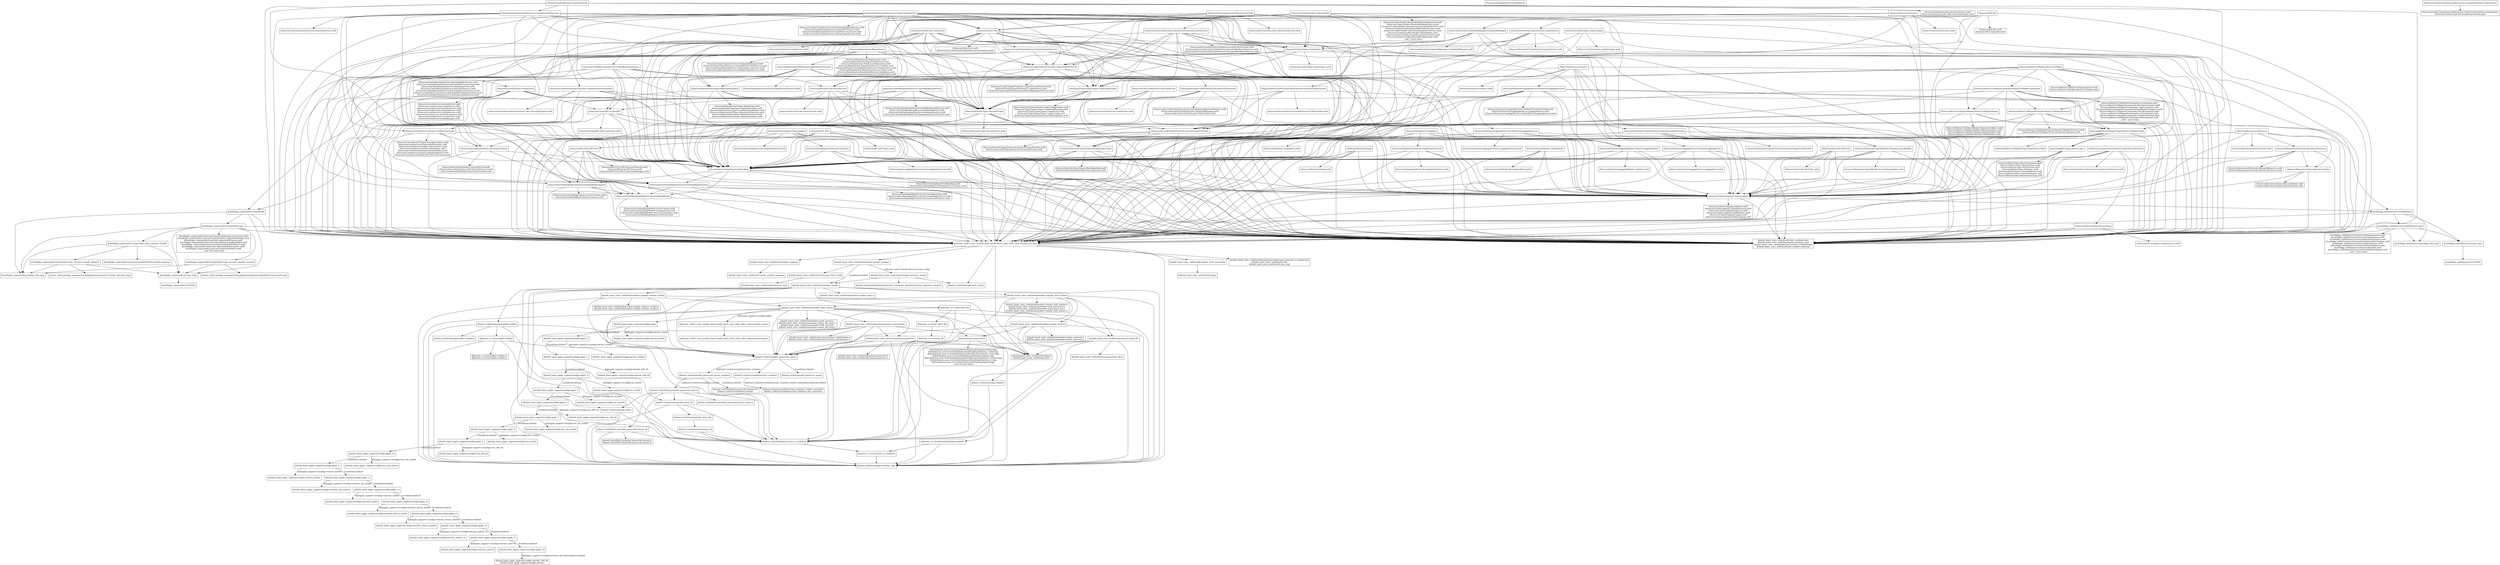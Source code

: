 digraph mygraph {
  node [shape=box];
  "//Sources/Autocomplete:Autocomplete"
  "//Sources/Autocomplete:Autocomplete" -> "//Sources/Autocomplete/Protocols:Protocols"
  "//Sources/Autocomplete:Autocomplete" -> "//Sources/ErrorHandling:ErrorHandling"
  "//Sources/Autocomplete:Autocomplete" -> "//Sources/UmbraLogging:UmbraLogging"
  "//Sources/Autocomplete:Autocomplete" -> "//Sources/Autocomplete:AutocompleteProtocol.swift"
  "//Sources/Autocomplete:Autocomplete" -> "@@rules_swift++non_module_deps+build_bazel_rules_swift_local_config//:toolchain"
  "//Sources/Autocomplete:Autocomplete" -> "@build_bazel_rules_swift//swift:emit_swiftinterface\n@build_bazel_rules_swift//toolchains:toolchain_type\n@build_bazel_rules_swift//swift:emit_private_swiftinterface\n@build_bazel_rules_swift//swift:per_module_swiftcopt"
  "//Sources/Services/SecurityUtils:SecurityUtils"
  "//Sources/Services/SecurityUtils:SecurityUtils" -> "//Sources/CryptoTypes:CryptoTypes"
  "//Sources/Services/SecurityUtils:SecurityUtils" -> "//Sources/ErrorHandling:ErrorHandling"
  "//Sources/Services/SecurityUtils:SecurityUtils" -> "//Sources/SecurityTypes:SecurityTypes"
  "//Sources/Services/SecurityUtils:SecurityUtils" -> "//Sources/Services/SecurityUtils/Protocols:SecurityUtilsProtocols"
  "//Sources/Services/SecurityUtils:SecurityUtils" -> "//Sources/Services/SecurityUtils/Services:SecurityUtilsServices"
  "//Sources/Services/SecurityUtils:SecurityUtils" -> "//Sources/UmbraLogging:UmbraLogging"
  "//Sources/Services/SecurityUtils:SecurityUtils" -> "//Sources/Services/SecurityUtils:SecurityUtils.swift"
  "//Sources/Services/SecurityUtils:SecurityUtils" -> "@@rules_swift++non_module_deps+build_bazel_rules_swift_local_config//:toolchain"
  "//Sources/Services/SecurityUtils:SecurityUtils" -> "@build_bazel_rules_swift//swift:emit_swiftinterface\n@build_bazel_rules_swift//toolchains:toolchain_type\n@build_bazel_rules_swift//swift:emit_private_swiftinterface\n@build_bazel_rules_swift//swift:per_module_swiftcopt"
  "//Sources/Services/SecurityUtils:SecurityUtils.swift"
  "//Sources/Services/SecurityUtils/Services:SecurityUtilsServices"
  "//Sources/Services/SecurityUtils/Services:SecurityUtilsServices" -> "//Sources/CryptoTypes:CryptoTypes"
  "//Sources/Services/SecurityUtils/Services:SecurityUtilsServices" -> "//Sources/CryptoTypes/Protocols:CryptoTypesProtocols"
  "//Sources/Services/SecurityUtils/Services:SecurityUtilsServices" -> "//Sources/CryptoTypes/Types:CryptoTypesTypes"
  "//Sources/Services/SecurityUtils/Services:SecurityUtilsServices" -> "//Sources/ErrorHandling:ErrorHandling"
  "//Sources/Services/SecurityUtils/Services:SecurityUtilsServices" -> "//Sources/SecurityTypes:SecurityTypes"
  "//Sources/Services/SecurityUtils/Services:SecurityUtilsServices" -> "//Sources/SecurityUtils/Protocols:SecurityUtilsProtocols"
  "//Sources/Services/SecurityUtils/Services:SecurityUtilsServices" -> "//Sources/UmbraLogging:UmbraLogging"
  "//Sources/Services/SecurityUtils/Services:SecurityUtilsServices" -> "//Sources/Services/SecurityUtils/Services:PathURLProvider.swift\n//Sources/Services/SecurityUtils/Services:SecurityBookmarkService.swift\n//Sources/Services/SecurityUtils/Services:EncryptedBookmarkService.swift"
  "//Sources/Services/SecurityUtils/Services:SecurityUtilsServices" -> "@@rules_swift++non_module_deps+build_bazel_rules_swift_local_config//:toolchain"
  "//Sources/Services/SecurityUtils/Services:SecurityUtilsServices" -> "@build_bazel_rules_swift//swift:emit_swiftinterface\n@build_bazel_rules_swift//toolchains:toolchain_type\n@build_bazel_rules_swift//swift:emit_private_swiftinterface\n@build_bazel_rules_swift//swift:per_module_swiftcopt"
  "//Sources/Services/SecurityUtils/Protocols:SecurityUtilsProtocols"
  "//Sources/Services/SecurityUtils/Protocols:SecurityUtilsProtocols" -> "//Sources/ErrorHandling:ErrorHandling"
  "//Sources/Services/SecurityUtils/Protocols:SecurityUtilsProtocols" -> "//Sources/SecurityTypes:SecurityTypes"
  "//Sources/Services/SecurityUtils/Protocols:SecurityUtilsProtocols" -> "//Sources/Services/SecurityUtils/Protocols:URLProvider.swift"
  "//Sources/Services/SecurityUtils/Protocols:SecurityUtilsProtocols" -> "@@rules_swift++non_module_deps+build_bazel_rules_swift_local_config//:toolchain"
  "//Sources/Services/SecurityUtils/Protocols:SecurityUtilsProtocols" -> "@build_bazel_rules_swift//swift:emit_swiftinterface\n@build_bazel_rules_swift//toolchains:toolchain_type\n@build_bazel_rules_swift//swift:emit_private_swiftinterface\n@build_bazel_rules_swift//swift:per_module_swiftcopt"
  "//Sources/ResticCLIHelper:ResticCLIHelper"
  "//Sources/ResticCLIHelper:ResticCLIHelper" -> "//Sources/ErrorHandling:ErrorHandling"
  "//Sources/ResticCLIHelper:ResticCLIHelper" -> "//Sources/ResticCLIHelper/Commands:ResticCLIHelperCommands"
  "//Sources/ResticCLIHelper:ResticCLIHelper" -> "//Sources/ResticCLIHelper/Models:ResticCLIHelperModels"
  "//Sources/ResticCLIHelper:ResticCLIHelper" -> "//Sources/ResticCLIHelper/Protocols:ResticCLIHelperProtocols"
  "//Sources/ResticCLIHelper:ResticCLIHelper" -> "//Sources/ResticCLIHelper/Types:ResticCLIHelperTypes"
  "//Sources/ResticCLIHelper:ResticCLIHelper" -> "//Sources/ResticTypes:ResticTypes"
  "//Sources/ResticCLIHelper:ResticCLIHelper" -> "//Sources/UmbraLogging:UmbraLogging"
  "//Sources/ResticCLIHelper:ResticCLIHelper" -> "//Sources/ResticCLIHelper:ProgressParser.swift\n//Sources/ResticCLIHelper:ResticCLIHelper.swift"
  "//Sources/ResticCLIHelper:ResticCLIHelper" -> "@@rules_swift++non_module_deps+build_bazel_rules_swift_local_config//:toolchain"
  "//Sources/ResticCLIHelper:ResticCLIHelper" -> "@build_bazel_rules_swift//swift:emit_swiftinterface\n@build_bazel_rules_swift//toolchains:toolchain_type\n@build_bazel_rules_swift//swift:emit_private_swiftinterface\n@build_bazel_rules_swift//swift:per_module_swiftcopt"
  "//Sources/ResticCLIHelper:ProgressParser.swift\n//Sources/ResticCLIHelper:ResticCLIHelper.swift"
  "//Sources/UmbraBookmarkService:UmbraBookmarkService"
  "//Sources/UmbraBookmarkService:UmbraBookmarkService" -> "//Sources/ErrorHandling:ErrorHandling"
  "//Sources/UmbraBookmarkService:UmbraBookmarkService" -> "//Sources/SecurityTypes:SecurityTypes"
  "//Sources/UmbraBookmarkService:UmbraBookmarkService" -> "//Sources/UmbraLogging:UmbraLogging"
  "//Sources/UmbraBookmarkService:UmbraBookmarkService" -> "//Sources/UmbraXPC:UmbraXPC"
  "//Sources/UmbraBookmarkService:UmbraBookmarkService" -> "//Sources/UmbraBookmarkService:UmbraBookmarkService.swift\n//Sources/UmbraBookmarkService:BookmarkError.swift\n//Sources/UmbraBookmarkService:BookmarkService.swift\n//Sources/UmbraBookmarkService:BookmarkServiceProtocol.swift"
  "//Sources/UmbraBookmarkService:UmbraBookmarkService" -> "@@rules_swift++non_module_deps+build_bazel_rules_swift_local_config//:toolchain"
  "//Sources/UmbraBookmarkService:UmbraBookmarkService" -> "@build_bazel_rules_swift//swift:emit_swiftinterface\n@build_bazel_rules_swift//toolchains:toolchain_type\n@build_bazel_rules_swift//swift:emit_private_swiftinterface\n@build_bazel_rules_swift//swift:per_module_swiftcopt"
  "//Sources/Core/UmbraCore:CoreUmbraCore"
  "//Sources/Core/UmbraCore:CoreUmbraCore" -> "//Sources/SecurityTypes:SecurityTypes"
  "//Sources/Core/UmbraCore:CoreUmbraCore" -> "//Sources/Core/UmbraCore:UmbraCore.swift"
  "//Sources/Core/UmbraCore:CoreUmbraCore" -> "@@rules_swift++non_module_deps+build_bazel_rules_swift_local_config//:toolchain"
  "//Sources/Core/UmbraCore:CoreUmbraCore" -> "@build_bazel_rules_swift//swift:emit_swiftinterface\n@build_bazel_rules_swift//toolchains:toolchain_type\n@build_bazel_rules_swift//swift:emit_private_swiftinterface\n@build_bazel_rules_swift//swift:per_module_swiftcopt"
  "//Sources/Features:Features"
  "//Sources/Features:Features" -> "//Sources/ErrorHandling:ErrorHandling"
  "//Sources/Features:Features" -> "//Sources/Features/Crypto/Models:FeaturesCryptoModels"
  "//Sources/Features:Features" -> "//Sources/Features/Crypto/Protocols:FeaturesCryptoProtocols"
  "//Sources/Features:Features" -> "//Sources/Features/Logging/Models:FeaturesLoggingModels"
  "//Sources/Features:Features" -> "//Sources/Features/Logging/Services:FeaturesLoggingServices"
  "//Sources/Features:Features" -> "//Sources/UmbraLogging:UmbraLogging"
  "//Sources/Features:Features" -> "//Sources/Features:Features.swift"
  "//Sources/Features:Features" -> "@@rules_swift++non_module_deps+build_bazel_rules_swift_local_config//:toolchain"
  "//Sources/Features:Features" -> "@build_bazel_rules_swift//swift:emit_swiftinterface\n@build_bazel_rules_swift//toolchains:toolchain_type\n@build_bazel_rules_swift//swift:emit_private_swiftinterface\n@build_bazel_rules_swift//swift:per_module_swiftcopt"
  "//Sources/Features:Features.swift"
  "//Sources/Features/Logging/Services:FeaturesLoggingServices"
  "//Sources/Features/Logging/Services:FeaturesLoggingServices" -> "//Sources/ErrorHandling:ErrorHandling"
  "//Sources/Features/Logging/Services:FeaturesLoggingServices" -> "//Sources/Features/Logging/Errors:FeaturesLoggingErrors"
  "//Sources/Features/Logging/Services:FeaturesLoggingServices" -> "//Sources/Features/Logging/Models:FeaturesLoggingModels"
  "//Sources/Features/Logging/Services:FeaturesLoggingServices" -> "//Sources/Features/Logging/Protocols:FeaturesLoggingProtocols"
  "//Sources/Features/Logging/Services:FeaturesLoggingServices" -> "//Sources/SecurityTypes:SecurityTypes"
  "//Sources/Features/Logging/Services:FeaturesLoggingServices" -> "//Sources/SecurityTypes/Protocols:SecurityTypesProtocols"
  "//Sources/Features/Logging/Services:FeaturesLoggingServices" -> "//Sources/Features/Logging/Services:DefaultSecurityProvider.swift\n//Sources/Features/Logging/Services:LoggingService.swift\n//Sources/Features/Logging/Services:SwiftyBeaverLoggingService.swift"
  "//Sources/Features/Logging/Services:FeaturesLoggingServices" -> "@build_bazel_rules_swift//swift:emit_swiftinterface\n@build_bazel_rules_swift//toolchains:toolchain_type\n@build_bazel_rules_swift//swift:emit_private_swiftinterface\n@build_bazel_rules_swift//swift:per_module_swiftcopt"
  "//Sources/Features/Logging/Services:FeaturesLoggingServices" -> "@@rules_swift++non_module_deps+build_bazel_rules_swift_local_config//:toolchain"
  "//Sources/Features/Logging/Services:FeaturesLoggingServices" -> "@swiftpkg_swiftybeaver//:SwiftyBeaver"
  "//Sources/Features/Logging/Protocols:FeaturesLoggingProtocols"
  "//Sources/Features/Logging/Protocols:FeaturesLoggingProtocols" -> "//Sources/ErrorHandling:ErrorHandling"
  "//Sources/Features/Logging/Protocols:FeaturesLoggingProtocols" -> "//Sources/Features/Logging/Models:FeaturesLoggingModels"
  "//Sources/Features/Logging/Protocols:FeaturesLoggingProtocols" -> "//Sources/UmbraLogging:UmbraLogging"
  "//Sources/Features/Logging/Protocols:FeaturesLoggingProtocols" -> "//Sources/Features/Logging/Protocols:LoggingProtocol.swift"
  "//Sources/Features/Logging/Protocols:FeaturesLoggingProtocols" -> "@@rules_swift++non_module_deps+build_bazel_rules_swift_local_config//:toolchain"
  "//Sources/Features/Logging/Protocols:FeaturesLoggingProtocols" -> "@build_bazel_rules_swift//swift:emit_swiftinterface\n@build_bazel_rules_swift//toolchains:toolchain_type\n@build_bazel_rules_swift//swift:emit_private_swiftinterface\n@build_bazel_rules_swift//swift:per_module_swiftcopt"
  "//Sources/Features/Logging/Protocols:LoggingProtocol.swift"
  "//Sources/Autocomplete/Protocols:Protocols"
  "//Sources/Autocomplete/Protocols:Protocols" -> "//Sources/ErrorHandling:ErrorHandling"
  "//Sources/Autocomplete/Protocols:Protocols" -> "//Sources/Autocomplete/Protocols:AutocompleteProtocol.swift"
  "//Sources/Autocomplete/Protocols:Protocols" -> "@@rules_swift++non_module_deps+build_bazel_rules_swift_local_config//:toolchain"
  "//Sources/Autocomplete/Protocols:Protocols" -> "@build_bazel_rules_swift//swift:emit_swiftinterface\n@build_bazel_rules_swift//toolchains:toolchain_type\n@build_bazel_rules_swift//swift:emit_private_swiftinterface\n@build_bazel_rules_swift//swift:per_module_swiftcopt"
  "//Sources/Autocomplete/Protocols:AutocompleteProtocol.swift"
  "//Sources/Services:Services"
  "//Sources/Services:Services" -> "//Sources/ErrorHandling:ErrorHandling"
  "//Sources/Services:Services" -> "//Sources/Services/CredentialManager:CredentialManager"
  "//Sources/Services:Services" -> "//Sources/Services/CryptoService:CryptoService"
  "//Sources/Services:Services" -> "//Sources/UmbraLogging:UmbraLogging"
  "//Sources/Services:Services" -> "//Sources/Services:Services.swift"
  "//Sources/Services:Services" -> "@@rules_swift++non_module_deps+build_bazel_rules_swift_local_config//:toolchain"
  "//Sources/Services:Services" -> "@build_bazel_rules_swift//swift:emit_swiftinterface\n@build_bazel_rules_swift//toolchains:toolchain_type\n@build_bazel_rules_swift//swift:emit_private_swiftinterface\n@build_bazel_rules_swift//swift:per_module_swiftcopt"
  "//Sources/Services:Services.swift"
  "//Sources/Services/CryptoService:CryptoService"
  "//Sources/Services/CryptoService:CryptoService" -> "//Sources/CryptoTypes:CryptoTypes"
  "//Sources/Services/CryptoService:CryptoService" -> "//Sources/ErrorHandling:ErrorHandling"
  "//Sources/Services/CryptoService:CryptoService" -> "//Sources/SecurityTypes:SecurityTypes"
  "//Sources/Services/CryptoService:CryptoService" -> "//Sources/UmbraLogging:UmbraLogging"
  "//Sources/Services/CryptoService:CryptoService" -> "//Sources/Services/CryptoService:CryptoService.swift"
  "//Sources/Services/CryptoService:CryptoService" -> "@build_bazel_rules_swift//swift:emit_swiftinterface\n@build_bazel_rules_swift//toolchains:toolchain_type\n@build_bazel_rules_swift//swift:emit_private_swiftinterface\n@build_bazel_rules_swift//swift:per_module_swiftcopt"
  "//Sources/Services/CryptoService:CryptoService" -> "@@rules_swift++non_module_deps+build_bazel_rules_swift_local_config//:toolchain"
  "//Sources/UmbraSecurity:UmbraSecurity"
  "//Sources/UmbraSecurity:UmbraSecurity" -> "//Sources/ErrorHandling:ErrorHandling"
  "//Sources/UmbraSecurity:UmbraSecurity" -> "//Sources/UmbraLogging:UmbraLogging"
  "//Sources/UmbraSecurity:UmbraSecurity" -> "//Sources/UmbraSecurity/Extensions:UmbraSecurityExtensions"
  "//Sources/UmbraSecurity:UmbraSecurity" -> "//Sources/UmbraSecurity/Services:UmbraSecurityServices"
  "//Sources/UmbraSecurity:UmbraSecurity" -> "//Sources/UmbraSecurity:SecurityService.swift\n//Sources/UmbraSecurity:URL+SecurityScoped.swift"
  "//Sources/UmbraSecurity:UmbraSecurity" -> "@@rules_swift++non_module_deps+build_bazel_rules_swift_local_config//:toolchain"
  "//Sources/UmbraSecurity:UmbraSecurity" -> "@build_bazel_rules_swift//swift:emit_swiftinterface\n@build_bazel_rules_swift//toolchains:toolchain_type\n@build_bazel_rules_swift//swift:emit_private_swiftinterface\n@build_bazel_rules_swift//swift:per_module_swiftcopt"
  "//Sources/UmbraSecurity/Services:UmbraSecurityServices"
  "//Sources/UmbraSecurity/Services:UmbraSecurityServices" -> "//Sources/Core:Core"
  "//Sources/UmbraSecurity/Services:UmbraSecurityServices" -> "//Sources/Core/Services:CoreServices"
  "//Sources/UmbraSecurity/Services:UmbraSecurityServices" -> "//Sources/Core/Services/Types:CoreServicesTypes"
  "//Sources/UmbraSecurity/Services:UmbraSecurityServices" -> "//Sources/ErrorHandling:ErrorHandling"
  "//Sources/UmbraSecurity/Services:UmbraSecurityServices" -> "//Sources/SecurityInterfaces:SecurityInterfaces"
  "//Sources/UmbraSecurity/Services:UmbraSecurityServices" -> "//Sources/SecurityTypes:SecurityTypes"
  "//Sources/UmbraSecurity/Services:UmbraSecurityServices" -> "//Sources/SecurityUtils:SecurityUtils"
  "//Sources/UmbraSecurity/Services:UmbraSecurityServices" -> "//Sources/UmbraLogging:UmbraLogging"
  "//Sources/UmbraSecurity/Services:UmbraSecurityServices" -> "//Sources/UmbraSecurity/Services:SecurityService.swift"
  "//Sources/UmbraSecurity/Services:UmbraSecurityServices" -> "@@rules_swift++non_module_deps+build_bazel_rules_swift_local_config//:toolchain"
  "//Sources/UmbraSecurity/Services:UmbraSecurityServices" -> "@build_bazel_rules_swift//swift:emit_swiftinterface\n@build_bazel_rules_swift//toolchains:toolchain_type\n@build_bazel_rules_swift//swift:emit_private_swiftinterface\n@build_bazel_rules_swift//swift:per_module_swiftcopt"
  "//Sources/UmbraSecurity/Services:SecurityService.swift"
  "//Sources/Services/CredentialManager:CredentialManager"
  "//Sources/Services/CredentialManager:CredentialManager" -> "//Sources/CryptoTypes:CryptoTypes"
  "//Sources/Services/CredentialManager:CredentialManager" -> "//Sources/ErrorHandling:ErrorHandling"
  "//Sources/Services/CredentialManager:CredentialManager" -> "//Sources/SecurityTypes:SecurityTypes"
  "//Sources/Services/CredentialManager:CredentialManager" -> "//Sources/UmbraLogging:UmbraLogging"
  "//Sources/Services/CredentialManager:CredentialManager" -> "//Sources/Services/CredentialManager:CredentialManager.swift"
  "//Sources/Services/CredentialManager:CredentialManager" -> "@build_bazel_rules_swift//swift:emit_swiftinterface\n@build_bazel_rules_swift//toolchains:toolchain_type\n@build_bazel_rules_swift//swift:emit_private_swiftinterface\n@build_bazel_rules_swift//swift:per_module_swiftcopt"
  "//Sources/Services/CredentialManager:CredentialManager" -> "@@rules_swift++non_module_deps+build_bazel_rules_swift_local_config//:toolchain"
  "//Sources/Services/SecurityUtils/Protocols:URLProvider.swift"
  "//Sources/Testing:Testing"
  "//Sources/Testing:Testing" -> "//Sources/ErrorHandling:ErrorHandling"
  "//Sources/Testing:Testing" -> "//Sources/UmbraLogging:UmbraLogging"
  "//Sources/Testing:Testing" -> "//Sources/Testing:Testing.swift"
  "//Sources/Testing:Testing" -> "@@rules_swift++non_module_deps+build_bazel_rules_swift_local_config//:toolchain"
  "//Sources/Testing:Testing" -> "@build_bazel_rules_swift//swift:emit_swiftinterface\n@build_bazel_rules_swift//toolchains:toolchain_type\n@build_bazel_rules_swift//swift:emit_private_swiftinterface\n@build_bazel_rules_swift//swift:per_module_swiftcopt"
  "//Sources/Testing:Testing.swift"
  "//Sources/Features/Crypto/Protocols:FeaturesCryptoProtocols"
  "//Sources/Features/Crypto/Protocols:FeaturesCryptoProtocols" -> "//Sources/ErrorHandling:ErrorHandling"
  "//Sources/Features/Crypto/Protocols:FeaturesCryptoProtocols" -> "//Sources/Features/Crypto/Models:FeaturesCryptoModels"
  "//Sources/Features/Crypto/Protocols:FeaturesCryptoProtocols" -> "//Sources/UmbraLogging:UmbraLogging"
  "//Sources/Features/Crypto/Protocols:FeaturesCryptoProtocols" -> "//Sources/Features/Crypto/Protocols:SecureStorageProvider.swift"
  "//Sources/Features/Crypto/Protocols:FeaturesCryptoProtocols" -> "@build_bazel_rules_swift//swift:emit_swiftinterface\n@build_bazel_rules_swift//toolchains:toolchain_type\n@build_bazel_rules_swift//swift:emit_private_swiftinterface\n@build_bazel_rules_swift//swift:per_module_swiftcopt"
  "//Sources/Features/Crypto/Protocols:FeaturesCryptoProtocols" -> "@@rules_swift++non_module_deps+build_bazel_rules_swift_local_config//:toolchain"
  "//Sources/Features/Crypto/Models:FeaturesCryptoModels"
  "//Sources/Features/Crypto/Models:FeaturesCryptoModels" -> "//Sources/ErrorHandling:ErrorHandling"
  "//Sources/Features/Crypto/Models:FeaturesCryptoModels" -> "//Sources/UmbraLogging:UmbraLogging"
  "//Sources/Features/Crypto/Models:FeaturesCryptoModels" -> "//Sources/Features/Crypto/Models:SecureStorageData.swift"
  "//Sources/Features/Crypto/Models:FeaturesCryptoModels" -> "@@rules_swift++non_module_deps+build_bazel_rules_swift_local_config//:toolchain"
  "//Sources/Features/Crypto/Models:FeaturesCryptoModels" -> "@build_bazel_rules_swift//swift:emit_swiftinterface\n@build_bazel_rules_swift//toolchains:toolchain_type\n@build_bazel_rules_swift//swift:emit_private_swiftinterface\n@build_bazel_rules_swift//swift:per_module_swiftcopt"
  "//Sources/Features/Crypto/Models:SecureStorageData.swift"
  "//Sources/CryptoServiceProtocol:CryptoServiceProtocol"
  "//Sources/CryptoServiceProtocol:CryptoServiceProtocol" -> "//Sources/ErrorHandling:ErrorHandling"
  "//Sources/CryptoServiceProtocol:CryptoServiceProtocol" -> "//Sources/ServiceTypes:ServiceTypes"
  "//Sources/CryptoServiceProtocol:CryptoServiceProtocol" -> "//Sources/UmbraLogging:UmbraLogging"
  "//Sources/CryptoServiceProtocol:CryptoServiceProtocol" -> "//Sources/CryptoServiceProtocol:CryptoServiceProtocol.swift"
  "//Sources/CryptoServiceProtocol:CryptoServiceProtocol" -> "@@rules_swift++non_module_deps+build_bazel_rules_swift_local_config//:toolchain"
  "//Sources/CryptoServiceProtocol:CryptoServiceProtocol" -> "@build_bazel_rules_swift//swift:emit_swiftinterface\n@build_bazel_rules_swift//toolchains:toolchain_type\n@build_bazel_rules_swift//swift:emit_private_swiftinterface\n@build_bazel_rules_swift//swift:per_module_swiftcopt"
  "//Sources/Core/UmbraCore:UmbraCore.swift"
  "//Sources/Services/SecurityUtils/Services:PathURLProvider.swift\n//Sources/Services/SecurityUtils/Services:SecurityBookmarkService.swift\n//Sources/Services/SecurityUtils/Services:EncryptedBookmarkService.swift"
  "//Sources/UmbraMocks:UmbraMocks"
  "//Sources/UmbraMocks:UmbraMocks" -> "//Sources/ErrorHandling:ErrorHandling"
  "//Sources/UmbraMocks:UmbraMocks" -> "//Sources/UmbraLogging:UmbraLogging"
  "//Sources/UmbraMocks:UmbraMocks" -> "//Sources/UmbraMocks:PlaceholderMock.swift"
  "//Sources/UmbraMocks:UmbraMocks" -> "@@rules_swift++non_module_deps+build_bazel_rules_swift_local_config//:toolchain"
  "//Sources/UmbraMocks:UmbraMocks" -> "@build_bazel_rules_swift//swift:emit_swiftinterface\n@build_bazel_rules_swift//toolchains:toolchain_type\n@build_bazel_rules_swift//swift:emit_private_swiftinterface\n@build_bazel_rules_swift//swift:per_module_swiftcopt"
  "//Sources/Snapshots:Snapshots"
  "//Sources/Snapshots:Snapshots" -> "//Sources/ErrorHandling:ErrorHandling"
  "//Sources/Snapshots:Snapshots" -> "//Sources/Snapshots/Protocols:SnapshotsProtocols"
  "//Sources/Snapshots:Snapshots" -> "//Sources/UmbraLogging:UmbraLogging"
  "//Sources/Snapshots:Snapshots" -> "//Sources/Snapshots:Snapshots.swift"
  "//Sources/Snapshots:Snapshots" -> "@@rules_swift++non_module_deps+build_bazel_rules_swift_local_config//:toolchain"
  "//Sources/Snapshots:Snapshots" -> "@build_bazel_rules_swift//swift:emit_swiftinterface\n@build_bazel_rules_swift//toolchains:toolchain_type\n@build_bazel_rules_swift//swift:emit_private_swiftinterface\n@build_bazel_rules_swift//swift:per_module_swiftcopt"
  "//Sources/Snapshots/Protocols:SnapshotsProtocols"
  "//Sources/Snapshots/Protocols:SnapshotsProtocols" -> "//Sources/ErrorHandling:ErrorHandling"
  "//Sources/Snapshots/Protocols:SnapshotsProtocols" -> "//Sources/UmbraLogging:UmbraLogging"
  "//Sources/Snapshots/Protocols:SnapshotsProtocols" -> "//Sources/Snapshots/Protocols:SnapshotProtocol.swift"
  "//Sources/Snapshots/Protocols:SnapshotsProtocols" -> "@build_bazel_rules_swift//swift:emit_swiftinterface\n@build_bazel_rules_swift//toolchains:toolchain_type\n@build_bazel_rules_swift//swift:emit_private_swiftinterface\n@build_bazel_rules_swift//swift:per_module_swiftcopt"
  "//Sources/Snapshots/Protocols:SnapshotsProtocols" -> "@@rules_swift++non_module_deps+build_bazel_rules_swift_local_config//:toolchain"
  "//Sources/Snapshots/Protocols:SnapshotProtocol.swift"
  "//Sources/Resources:Resources"
  "//Sources/Resources:Resources" -> "//Sources/ErrorHandling:ErrorHandling"
  "//Sources/Resources:Resources" -> "//Sources/Resources/Protocols:ResourcesProtocols"
  "//Sources/Resources:Resources" -> "//Sources/Resources/Types:ResourcesTypes"
  "//Sources/Resources:Resources" -> "//Sources/UmbraLogging:UmbraLogging"
  "//Sources/Resources:Resources" -> "//Sources/Resources:ResourcePool.swift"
  "//Sources/Resources:Resources" -> "@@rules_swift++non_module_deps+build_bazel_rules_swift_local_config//:toolchain"
  "//Sources/Resources:Resources" -> "@build_bazel_rules_swift//swift:emit_swiftinterface\n@build_bazel_rules_swift//toolchains:toolchain_type\n@build_bazel_rules_swift//swift:emit_private_swiftinterface\n@build_bazel_rules_swift//swift:per_module_swiftcopt"
  "//Sources/UmbraCryptoService:UmbraCryptoService"
  "//Sources/UmbraCryptoService:UmbraCryptoService" -> "//Sources/Core:Core"
  "//Sources/UmbraCryptoService:UmbraCryptoService" -> "//Sources/CryptoTypes:CryptoTypes"
  "//Sources/UmbraCryptoService:UmbraCryptoService" -> "//Sources/CryptoTypes/Protocols:CryptoTypesProtocols"
  "//Sources/UmbraCryptoService:UmbraCryptoService" -> "//Sources/CryptoTypes/Services:CryptoTypesServices"
  "//Sources/UmbraCryptoService:UmbraCryptoService" -> "//Sources/CryptoTypes/Types:CryptoTypesTypes"
  "//Sources/UmbraCryptoService:UmbraCryptoService" -> "//Sources/ErrorHandling:ErrorHandling"
  "//Sources/UmbraCryptoService:UmbraCryptoService" -> "//Sources/ErrorHandling/Common:ErrorHandlingCommon"
  "//Sources/UmbraCryptoService:UmbraCryptoService" -> "//Sources/ErrorHandling/Models:ErrorHandlingModels"
  "//Sources/UmbraCryptoService:UmbraCryptoService" -> "//Sources/ErrorHandling/Protocols:ErrorHandlingProtocols"
  "//Sources/UmbraCryptoService:UmbraCryptoService" -> "//Sources/SecurityTypes:SecurityTypes"
  "//Sources/UmbraCryptoService:UmbraCryptoService" -> "//Sources/SecurityTypes/Protocols:SecurityTypesProtocols"
  "//Sources/UmbraCryptoService:UmbraCryptoService" -> "//Sources/SecurityTypes/Types:SecurityTypesTypes"
  "//Sources/UmbraCryptoService:UmbraCryptoService" -> "//Sources/SecurityUtils:SecurityUtils"
  "//Sources/UmbraCryptoService:UmbraCryptoService" -> "//Sources/UmbraKeychainService:UmbraKeychainService"
  "//Sources/UmbraCryptoService:UmbraCryptoService" -> "//Sources/UmbraLogging:UmbraLogging"
  "//Sources/UmbraCryptoService:UmbraCryptoService" -> "//Sources/UmbraXPC:UmbraXPC"
  "//Sources/UmbraCryptoService:UmbraCryptoService" -> "//Sources/UmbraCryptoService:CryptoServiceDependencies.swift\n//Sources/UmbraCryptoService:CryptoXPCService.swift\n//Sources/UmbraCryptoService:CryptoServiceListener.swift\n//Sources/UmbraCryptoService:UmbraCryptoService.swift"
  "//Sources/UmbraCryptoService:UmbraCryptoService" -> "@@rules_swift++non_module_deps+build_bazel_rules_swift_local_config//:toolchain"
  "//Sources/UmbraCryptoService:UmbraCryptoService" -> "@build_bazel_rules_swift//swift:emit_swiftinterface\n@build_bazel_rules_swift//toolchains:toolchain_type\n@build_bazel_rules_swift//swift:emit_private_swiftinterface\n@build_bazel_rules_swift//swift:per_module_swiftcopt"
  "//Sources/UmbraCryptoService:CryptoServiceDependencies.swift\n//Sources/UmbraCryptoService:CryptoXPCService.swift\n//Sources/UmbraCryptoService:CryptoServiceListener.swift\n//Sources/UmbraCryptoService:UmbraCryptoService.swift"
  "//Sources/UmbraKeychainService:UmbraKeychainService"
  "//Sources/UmbraKeychainService:UmbraKeychainService" -> "//Sources/ErrorHandling:ErrorHandling"
  "//Sources/UmbraKeychainService:UmbraKeychainService" -> "//Sources/SecurityTypes:SecurityTypes"
  "//Sources/UmbraKeychainService:UmbraKeychainService" -> "//Sources/SecurityUtils:SecurityUtils"
  "//Sources/UmbraKeychainService:UmbraKeychainService" -> "//Sources/UmbraLogging:UmbraLogging"
  "//Sources/UmbraKeychainService:UmbraKeychainService" -> "//Sources/UmbraXPC:UmbraXPC"
  "//Sources/UmbraKeychainService:UmbraKeychainService" -> "//Sources/UmbraKeychainService:KeychainXPCService.swift\n//Sources/UmbraKeychainService:KeychainXPCConnection.swift\n//Sources/UmbraKeychainService:KeychainError.swift\n//Sources/UmbraKeychainService:KeychainService.swift\n//Sources/UmbraKeychainService:KeychainServiceProtocol.swift\n//Sources/UmbraKeychainService:KeychainXPCImplementation.swift\n//Sources/UmbraKeychainService:UmbraKeychainService.swift"
  "//Sources/UmbraKeychainService:UmbraKeychainService" -> "@@rules_swift++non_module_deps+build_bazel_rules_swift_local_config//:toolchain"
  "//Sources/UmbraKeychainService:UmbraKeychainService" -> "@build_bazel_rules_swift//swift:emit_swiftinterface\n@build_bazel_rules_swift//toolchains:toolchain_type\n@build_bazel_rules_swift//swift:emit_private_swiftinterface\n@build_bazel_rules_swift//swift:per_module_swiftcopt"
  "//Sources/SecurityUtils:SecurityUtils"
  "//Sources/SecurityUtils:SecurityUtils" -> "//Sources/ErrorHandling:ErrorHandling"
  "//Sources/SecurityUtils:SecurityUtils" -> "//Sources/SecurityTypes:SecurityTypes"
  "//Sources/SecurityUtils:SecurityUtils" -> "//Sources/SecurityTypes/Types:SecurityTypesTypes"
  "//Sources/SecurityUtils:SecurityUtils" -> "//Sources/UmbraLogging:UmbraLogging"
  "//Sources/SecurityUtils:SecurityUtils" -> "@@rules_swift++non_module_deps+build_bazel_rules_swift_local_config//:toolchain"
  "//Sources/SecurityUtils:SecurityUtils" -> "//Sources/SecurityUtils:SecurityUtils.swift"
  "//Sources/SecurityUtils:SecurityUtils" -> "@build_bazel_rules_swift//swift:emit_swiftinterface\n@build_bazel_rules_swift//toolchains:toolchain_type\n@build_bazel_rules_swift//swift:emit_private_swiftinterface\n@build_bazel_rules_swift//swift:per_module_swiftcopt"
  "//Sources/SecurityUtils:SecurityUtils.swift"
  "//Sources/Resources/Protocols:ResourcesProtocols"
  "//Sources/Resources/Protocols:ResourcesProtocols" -> "//Sources/ErrorHandling:ErrorHandling"
  "//Sources/Resources/Protocols:ResourcesProtocols" -> "//Sources/Resources/Types:ResourcesTypes"
  "//Sources/Resources/Protocols:ResourcesProtocols" -> "//Sources/Resources/Protocols:ManagedResource.swift\n//Sources/Resources/Protocols:ResourceProtocol.swift"
  "//Sources/Resources/Protocols:ResourcesProtocols" -> "@@rules_swift++non_module_deps+build_bazel_rules_swift_local_config//:toolchain"
  "//Sources/Resources/Protocols:ResourcesProtocols" -> "@build_bazel_rules_swift//swift:emit_swiftinterface\n@build_bazel_rules_swift//toolchains:toolchain_type\n@build_bazel_rules_swift//swift:emit_private_swiftinterface\n@build_bazel_rules_swift//swift:per_module_swiftcopt"
  "//Sources/Resources/Protocols:ManagedResource.swift\n//Sources/Resources/Protocols:ResourceProtocol.swift"
  "//Sources/Resources/Types:ResourcesTypes"
  "//Sources/Resources/Types:ResourcesTypes" -> "//Sources/Resources/Types:ResourceState.swift\n//Sources/Resources/Types:ResourceError.swift"
  "//Sources/Resources/Types:ResourcesTypes" -> "@@rules_swift++non_module_deps+build_bazel_rules_swift_local_config//:toolchain"
  "//Sources/Resources/Types:ResourcesTypes" -> "@build_bazel_rules_swift//swift:emit_swiftinterface\n@build_bazel_rules_swift//toolchains:toolchain_type\n@build_bazel_rules_swift//swift:emit_private_swiftinterface\n@build_bazel_rules_swift//swift:per_module_swiftcopt"
  "//Sources/Resources/Types:ResourceState.swift\n//Sources/Resources/Types:ResourceError.swift"
  "//Sources/Autocomplete:AutocompleteProtocol.swift"
  "//Sources/UmbraCrypto:UmbraCrypto"
  "//Sources/UmbraCrypto:UmbraCrypto" -> "//Sources/CryptoTypes:CryptoTypes"
  "//Sources/UmbraCrypto:UmbraCrypto" -> "//Sources/UmbraCrypto:UmbraCrypto.swift"
  "//Sources/UmbraCrypto:UmbraCrypto" -> "@@rules_swift++non_module_deps+build_bazel_rules_swift_local_config//:toolchain"
  "//Sources/UmbraCrypto:UmbraCrypto" -> "@build_bazel_rules_swift//swift:emit_swiftinterface\n@build_bazel_rules_swift//toolchains:toolchain_type\n@build_bazel_rules_swift//swift:emit_private_swiftinterface\n@build_bazel_rules_swift//swift:per_module_swiftcopt"
  "//Sources/XPC:XPC"
  "//Sources/XPC:XPC" -> "//Sources/ErrorHandling:ErrorHandling"
  "//Sources/XPC:XPC" -> "//Sources/UmbraLogging:UmbraLogging"
  "//Sources/XPC:XPC" -> "//Sources/XPC/Core:XPCCore"
  "//Sources/XPC:XPC" -> "//Sources/XPC:XPCTypes.swift"
  "//Sources/XPC:XPC" -> "@@rules_swift++non_module_deps+build_bazel_rules_swift_local_config//:toolchain"
  "//Sources/XPC:XPC" -> "@build_bazel_rules_swift//swift:emit_swiftinterface\n@build_bazel_rules_swift//toolchains:toolchain_type\n@build_bazel_rules_swift//swift:emit_private_swiftinterface\n@build_bazel_rules_swift//swift:per_module_swiftcopt"
  "//Sources/XPC/Core:XPCCore"
  "//Sources/XPC/Core:XPCCore" -> "//Sources/ErrorHandling:ErrorHandling"
  "//Sources/XPC/Core:XPCCore" -> "//Sources/ErrorHandling/Common:ErrorHandlingCommon"
  "//Sources/XPC/Core:XPCCore" -> "//Sources/ErrorHandling/Models:ErrorHandlingModels"
  "//Sources/XPC/Core:XPCCore" -> "//Sources/ErrorHandling/Protocols:ErrorHandlingProtocols"
  "//Sources/XPC/Core:XPCCore" -> "//Sources/UmbraLogging:UmbraLogging"
  "//Sources/XPC/Core:XPCCore" -> "//Sources/XPC/Core:XPCServiceProtocols.swift\n//Sources/XPC/Core:XPCError.swift\n//Sources/XPC/Core:XPCConnectionManager.swift"
  "//Sources/XPC/Core:XPCCore" -> "@@rules_swift++non_module_deps+build_bazel_rules_swift_local_config//:toolchain"
  "//Sources/XPC/Core:XPCCore" -> "@build_bazel_rules_swift//swift:emit_swiftinterface\n@build_bazel_rules_swift//toolchains:toolchain_type\n@build_bazel_rules_swift//swift:emit_private_swiftinterface\n@build_bazel_rules_swift//swift:per_module_swiftcopt"
  "//Sources/XPC/Core:XPCServiceProtocols.swift\n//Sources/XPC/Core:XPCError.swift\n//Sources/XPC/Core:XPCConnectionManager.swift"
  "//Sources/CryptoTypes/Services:CryptoTypesServices"
  "//Sources/CryptoTypes/Services:CryptoTypesServices" -> "//Sources/CryptoTypes/Protocols:CryptoTypesProtocols"
  "//Sources/CryptoTypes/Services:CryptoTypesServices" -> "//Sources/CryptoTypes/Types:CryptoTypesTypes"
  "//Sources/CryptoTypes/Services:CryptoTypesServices" -> "//Sources/ErrorHandling:ErrorHandling"
  "//Sources/CryptoTypes/Services:CryptoTypesServices" -> "//Sources/UmbraLogging:UmbraLogging"
  "//Sources/CryptoTypes/Services:CryptoTypesServices" -> "//Sources/CryptoTypes/Services:CredentialManager.swift\n//Sources/CryptoTypes/Services:CryptoXPCServiceProtocol.swift\n//Sources/CryptoTypes/Services:CryptoTypes_Services.swift\n//Sources/CryptoTypes/Services:DefaultCryptoService.swift"
  "//Sources/CryptoTypes/Services:CryptoTypesServices" -> "@build_bazel_rules_swift//swift:emit_swiftinterface\n@build_bazel_rules_swift//toolchains:toolchain_type\n@build_bazel_rules_swift//swift:emit_private_swiftinterface\n@build_bazel_rules_swift//swift:per_module_swiftcopt"
  "//Sources/CryptoTypes/Services:CryptoTypesServices" -> "@@rules_swift++non_module_deps+build_bazel_rules_swift_local_config//:toolchain"
  "//Sources/Features/Logging/Services:DefaultSecurityProvider.swift\n//Sources/Features/Logging/Services:LoggingService.swift\n//Sources/Features/Logging/Services:SwiftyBeaverLoggingService.swift"
  "//Sources/CryptoServiceProtocol:CryptoServiceProtocol.swift"
  "//Sources/ServiceTypes:ServiceTypes"
  "//Sources/ServiceTypes:ServiceTypes" -> "//Sources/ServiceTypes:UmbraService.swift"
  "//Sources/ServiceTypes:ServiceTypes" -> "@@rules_swift++non_module_deps+build_bazel_rules_swift_local_config//:toolchain"
  "//Sources/ServiceTypes:ServiceTypes" -> "@build_bazel_rules_swift//swift:emit_swiftinterface\n@build_bazel_rules_swift//toolchains:toolchain_type\n@build_bazel_rules_swift//swift:emit_private_swiftinterface\n@build_bazel_rules_swift//swift:per_module_swiftcopt"
  "//Sources/ServiceTypes:UmbraService.swift"
  "//Sources/Repositories:Repositories"
  "//Sources/Repositories:Repositories" -> "//Sources/ErrorHandling:ErrorHandling"
  "//Sources/Repositories:Repositories" -> "//Sources/Repositories/Protocols:RepositoriesProtocols"
  "//Sources/Repositories:Repositories" -> "//Sources/Repositories/Types:RepositoriesTypes"
  "//Sources/Repositories:Repositories" -> "//Sources/SecurityTypes:SecurityTypes"
  "//Sources/Repositories:Repositories" -> "//Sources/SecurityTypes/Protocols:SecurityTypesProtocols"
  "//Sources/Repositories:Repositories" -> "//Sources/Repositories:Repositories.swift\n//Sources/Repositories:RepositoryService.swift\n//Sources/Repositories:FileSystemRepository.swift\n//Sources/Repositories:RepositoryService+Locking.swift\n//Sources/Repositories:RepositoryService+Maintenance.swift\n//Sources/Repositories:RepositoryService+Stats.swift\n//Sources/Repositories:RepositoryService+Validation.swift\n//Sources/Repositories:RepositoryService+HealthCheck.swift"
  "//Sources/Repositories:Repositories" -> "@@rules_swift++non_module_deps+build_bazel_rules_swift_local_config//:toolchain"
  "//Sources/Repositories:Repositories" -> "@build_bazel_rules_swift//swift:emit_swiftinterface\n@build_bazel_rules_swift//toolchains:toolchain_type\n@build_bazel_rules_swift//swift:emit_private_swiftinterface\n@build_bazel_rules_swift//swift:per_module_swiftcopt"
  "//Sources/Repositories:Repositories.swift\n//Sources/Repositories:RepositoryService.swift\n//Sources/Repositories:FileSystemRepository.swift\n//Sources/Repositories:RepositoryService+Locking.swift\n//Sources/Repositories:RepositoryService+Maintenance.swift\n//Sources/Repositories:RepositoryService+Stats.swift\n//Sources/Repositories:RepositoryService+Validation.swift\n//Sources/Repositories:RepositoryService+HealthCheck.swift"
  "//Sources/UmbraCore:UmbraCore"
  "//Sources/UmbraCore:UmbraCore" -> "//Sources/CryptoTypes:CryptoTypes"
  "//Sources/UmbraCore:UmbraCore" -> "//Sources/CryptoTypes/Protocols:CryptoTypesProtocols"
  "//Sources/UmbraCore:UmbraCore" -> "//Sources/CryptoTypes/Types:CryptoTypesTypes"
  "//Sources/UmbraCore:UmbraCore" -> "//Sources/ErrorHandling:ErrorHandling"
  "//Sources/UmbraCore:UmbraCore" -> "//Sources/ErrorHandling/Common:ErrorHandlingCommon"
  "//Sources/UmbraCore:UmbraCore" -> "//Sources/ErrorHandling/Models:ErrorHandlingModels"
  "//Sources/UmbraCore:UmbraCore" -> "//Sources/ErrorHandling/Protocols:ErrorHandlingProtocols"
  "//Sources/UmbraCore:UmbraCore" -> "//Sources/SecurityTypes:SecurityTypes"
  "//Sources/UmbraCore:UmbraCore" -> "//Sources/SecurityTypes/Protocols:SecurityTypesProtocols"
  "//Sources/UmbraCore:UmbraCore" -> "//Sources/SecurityTypes/Types:SecurityTypesTypes"
  "//Sources/UmbraCore:UmbraCore" -> "//Sources/UmbraLogging:UmbraLogging"
  "//Sources/UmbraCore:UmbraCore" -> "//Sources/UmbraCore:UmbraCore.swift"
  "//Sources/UmbraCore:UmbraCore" -> "@@rules_swift++non_module_deps+build_bazel_rules_swift_local_config//:toolchain"
  "//Sources/UmbraCore:UmbraCore" -> "@build_bazel_rules_swift//swift:emit_swiftinterface\n@build_bazel_rules_swift//toolchains:toolchain_type\n@build_bazel_rules_swift//swift:emit_private_swiftinterface\n@build_bazel_rules_swift//swift:per_module_swiftcopt"
  "//Sources/UmbraCore:UmbraCore.swift"
  "//Sources/Services/CryptoService:CryptoService.swift"
  "//Sources/TestingMacros:TestingMacros"
  "//Sources/ResticCLIHelper/Commands:ResticCLIHelperCommands"
  "//Sources/ResticCLIHelper/Commands:ResticCLIHelperCommands" -> "//Sources/ErrorHandling:ErrorHandling"
  "//Sources/ResticCLIHelper/Commands:ResticCLIHelperCommands" -> "//Sources/ResticCLIHelper/Models:ResticCLIHelperModels"
  "//Sources/ResticCLIHelper/Commands:ResticCLIHelperCommands" -> "//Sources/ResticCLIHelper/Protocols:ResticCLIHelperProtocols"
  "//Sources/ResticCLIHelper/Commands:ResticCLIHelperCommands" -> "//Sources/ResticCLIHelper/Types:ResticCLIHelperTypes"
  "//Sources/ResticCLIHelper/Commands:ResticCLIHelperCommands" -> "//Sources/UmbraLogging:UmbraLogging"
  "//Sources/ResticCLIHelper/Commands:ResticCLIHelperCommands" -> "//Sources/ResticCLIHelper/Commands:LsCommand.swift\n//Sources/ResticCLIHelper/Commands:RestoreCommand.swift\n//Sources/ResticCLIHelper/Commands:CopyCommand.swift\n//Sources/ResticCLIHelper/Commands:RebuildIndexCommand.swift\n//Sources/ResticCLIHelper/Commands:CheckCommand.swift\n//Sources/ResticCLIHelper/Commands:ListCommand.swift\n//Sources/ResticCLIHelper/Commands:ForgetCommand.swift\n//Sources/ResticCLIHelper/Commands:FindCommand.swift\n...and 7 more items"
  "//Sources/ResticCLIHelper/Commands:ResticCLIHelperCommands" -> "@@rules_swift++non_module_deps+build_bazel_rules_swift_local_config//:toolchain"
  "//Sources/ResticCLIHelper/Commands:ResticCLIHelperCommands" -> "@build_bazel_rules_swift//swift:emit_swiftinterface\n@build_bazel_rules_swift//toolchains:toolchain_type\n@build_bazel_rules_swift//swift:emit_private_swiftinterface\n@build_bazel_rules_swift//swift:per_module_swiftcopt"
  "//Sources/ResticCLIHelper/Commands:LsCommand.swift\n//Sources/ResticCLIHelper/Commands:RestoreCommand.swift\n//Sources/ResticCLIHelper/Commands:CopyCommand.swift\n//Sources/ResticCLIHelper/Commands:RebuildIndexCommand.swift\n//Sources/ResticCLIHelper/Commands:CheckCommand.swift\n//Sources/ResticCLIHelper/Commands:ListCommand.swift\n//Sources/ResticCLIHelper/Commands:ForgetCommand.swift\n//Sources/ResticCLIHelper/Commands:FindCommand.swift\n...and 7 more items"
  "//Sources/ResticCLIHelper/Protocols:ResticCLIHelperProtocols"
  "//Sources/ResticCLIHelper/Protocols:ResticCLIHelperProtocols" -> "//Sources/ErrorHandling:ErrorHandling"
  "//Sources/ResticCLIHelper/Protocols:ResticCLIHelperProtocols" -> "//Sources/ResticCLIHelper/Types:ResticCLIHelperTypes"
  "//Sources/ResticCLIHelper/Protocols:ResticCLIHelperProtocols" -> "//Sources/UmbraLogging:UmbraLogging"
  "//Sources/ResticCLIHelper/Protocols:ResticCLIHelperProtocols" -> "//Sources/ResticCLIHelper/Protocols:ResticCLIHelperProtocol.swift\n//Sources/ResticCLIHelper/Protocols:ResticCommand.swift"
  "//Sources/ResticCLIHelper/Protocols:ResticCLIHelperProtocols" -> "@build_bazel_rules_swift//swift:emit_swiftinterface\n@build_bazel_rules_swift//toolchains:toolchain_type\n@build_bazel_rules_swift//swift:emit_private_swiftinterface\n@build_bazel_rules_swift//swift:per_module_swiftcopt"
  "//Sources/ResticCLIHelper/Protocols:ResticCLIHelperProtocols" -> "@@rules_swift++non_module_deps+build_bazel_rules_swift_local_config//:toolchain"
  "//Sources/ResticCLIHelper/Protocols:ResticCLIHelperProtocol.swift\n//Sources/ResticCLIHelper/Protocols:ResticCommand.swift"
  "//Sources/UmbraSecurity:SecurityService.swift\n//Sources/UmbraSecurity:URL+SecurityScoped.swift"
  "//Sources/Services/CredentialManager:CredentialManager.swift"
  "//Sources/Repositories/Protocols:RepositoriesProtocols"
  "//Sources/Repositories/Protocols:RepositoriesProtocols" -> "//Sources/ErrorHandling:ErrorHandling"
  "//Sources/Repositories/Protocols:RepositoriesProtocols" -> "//Sources/Repositories/Types:RepositoriesTypes"
  "//Sources/Repositories/Protocols:RepositoriesProtocols" -> "//Sources/SecurityTypes:SecurityTypes"
  "//Sources/Repositories/Protocols:RepositoriesProtocols" -> "//Sources/Repositories/Protocols:RepositoryProtocol.swift"
  "//Sources/Repositories/Protocols:RepositoriesProtocols" -> "@@rules_swift++non_module_deps+build_bazel_rules_swift_local_config//:toolchain"
  "//Sources/Repositories/Protocols:RepositoriesProtocols" -> "@build_bazel_rules_swift//swift:emit_swiftinterface\n@build_bazel_rules_swift//toolchains:toolchain_type\n@build_bazel_rules_swift//swift:emit_private_swiftinterface\n@build_bazel_rules_swift//swift:per_module_swiftcopt"
  "//Sources/Repositories/Protocols:RepositoryProtocol.swift"
  "//Sources/Resources:ResourcePool.swift"
  "//Sources/Features/Logging/Errors:FeaturesLoggingErrors"
  "//Sources/Features/Logging/Errors:FeaturesLoggingErrors" -> "//Sources/ErrorHandling:ErrorHandling"
  "//Sources/Features/Logging/Errors:FeaturesLoggingErrors" -> "//Sources/UmbraLogging:UmbraLogging"
  "//Sources/Features/Logging/Errors:FeaturesLoggingErrors" -> "//Sources/Features/Logging/Errors:LoggingError.swift"
  "//Sources/Features/Logging/Errors:FeaturesLoggingErrors" -> "@@rules_swift++non_module_deps+build_bazel_rules_swift_local_config//:toolchain"
  "//Sources/Features/Logging/Errors:FeaturesLoggingErrors" -> "@build_bazel_rules_swift//swift:emit_swiftinterface\n@build_bazel_rules_swift//toolchains:toolchain_type\n@build_bazel_rules_swift//swift:emit_private_swiftinterface\n@build_bazel_rules_swift//swift:per_module_swiftcopt"
  "//Sources/Features/Logging/Errors:LoggingError.swift"
  "//Sources/Features/Crypto/Protocols:SecureStorageProvider.swift"
  "//Sources/UmbraSecurity/Extensions:UmbraSecurityExtensions"
  "//Sources/UmbraSecurity/Extensions:UmbraSecurityExtensions" -> "//Sources/ErrorHandling:ErrorHandling"
  "//Sources/UmbraSecurity/Extensions:UmbraSecurityExtensions" -> "//Sources/SecurityTypes:SecurityTypes"
  "//Sources/UmbraSecurity/Extensions:UmbraSecurityExtensions" -> "//Sources/UmbraLogging:UmbraLogging"
  "//Sources/UmbraSecurity/Extensions:UmbraSecurityExtensions" -> "//Sources/UmbraSecurity/Extensions:URL+SecurityScoped.swift"
  "//Sources/UmbraSecurity/Extensions:UmbraSecurityExtensions" -> "@@rules_swift++non_module_deps+build_bazel_rules_swift_local_config//:toolchain"
  "//Sources/UmbraSecurity/Extensions:UmbraSecurityExtensions" -> "@build_bazel_rules_swift//swift:emit_swiftinterface\n@build_bazel_rules_swift//toolchains:toolchain_type\n@build_bazel_rules_swift//swift:emit_private_swiftinterface\n@build_bazel_rules_swift//swift:per_module_swiftcopt"
  "//Sources/UmbraSecurity/Extensions:URL+SecurityScoped.swift"
  "//Sources/UmbraMocks:PlaceholderMock.swift"
  "//Sources/ResticCLIHelper/Models:ResticCLIHelperModels"
  "//Sources/ResticCLIHelper/Models:ResticCLIHelperModels" -> "//Sources/ErrorHandling:ErrorHandling"
  "//Sources/ResticCLIHelper/Models:ResticCLIHelperModels" -> "//Sources/ResticCLIHelper/Types:ResticCLIHelperTypes"
  "//Sources/ResticCLIHelper/Models:ResticCLIHelperModels" -> "//Sources/UmbraLogging:UmbraLogging"
  "//Sources/ResticCLIHelper/Models:ResticCLIHelperModels" -> "@@rules_swift++non_module_deps+build_bazel_rules_swift_local_config//:toolchain"
  "//Sources/ResticCLIHelper/Models:ResticCLIHelperModels" -> "//Sources/ResticCLIHelper/Models:RepositoryObject.swift\n//Sources/ResticCLIHelper/Models:RepositoryStats.swift\n//Sources/ResticCLIHelper/Models:SnapshotInfo.swift\n//Sources/ResticCLIHelper/Models:FileMetadata.swift"
  "//Sources/ResticCLIHelper/Models:ResticCLIHelperModels" -> "@build_bazel_rules_swift//swift:emit_swiftinterface\n@build_bazel_rules_swift//toolchains:toolchain_type\n@build_bazel_rules_swift//swift:emit_private_swiftinterface\n@build_bazel_rules_swift//swift:per_module_swiftcopt"
  "//Sources/ResticCLIHelper/Models:RepositoryObject.swift\n//Sources/ResticCLIHelper/Models:RepositoryStats.swift\n//Sources/ResticCLIHelper/Models:SnapshotInfo.swift\n//Sources/ResticCLIHelper/Models:FileMetadata.swift"
  "//Sources/ResticCLIHelper/Types:ResticCLIHelperTypes"
  "//Sources/ResticCLIHelper/Types:ResticCLIHelperTypes" -> "//Sources/ErrorHandling:ErrorHandling"
  "//Sources/ResticCLIHelper/Types:ResticCLIHelperTypes" -> "//Sources/ResticTypes:ResticTypes"
  "//Sources/ResticCLIHelper/Types:ResticCLIHelperTypes" -> "//Sources/UmbraLogging:UmbraLogging"
  "//Sources/ResticCLIHelper/Types:ResticCLIHelperTypes" -> "@@rules_swift++non_module_deps+build_bazel_rules_swift_local_config//:toolchain"
  "//Sources/ResticCLIHelper/Types:ResticCLIHelperTypes" -> "//Sources/ResticCLIHelper/Types:ResticError.swift"
  "//Sources/ResticCLIHelper/Types:ResticCLIHelperTypes" -> "@build_bazel_rules_swift//swift:emit_swiftinterface\n@build_bazel_rules_swift//toolchains:toolchain_type\n@build_bazel_rules_swift//swift:emit_private_swiftinterface\n@build_bazel_rules_swift//swift:per_module_swiftcopt"
  "//Sources/ResticCLIHelper/Types:ResticError.swift"
  "//Sources/SecurityUtils/Protocols:SecurityUtilsProtocols"
  "//Sources/SecurityUtils/Protocols:SecurityUtilsProtocols" -> "//Sources/ErrorHandling:ErrorHandling"
  "//Sources/SecurityUtils/Protocols:SecurityUtilsProtocols" -> "//Sources/SecurityTypes:SecurityTypes"
  "//Sources/SecurityUtils/Protocols:SecurityUtilsProtocols" -> "//Sources/SecurityUtils/Protocols:SecurityBookmarkServiceProtocol.swift\n//Sources/SecurityUtils/Protocols:CredentialManager.swift\n//Sources/SecurityUtils/Protocols:URLProvider.swift"
  "//Sources/SecurityUtils/Protocols:SecurityUtilsProtocols" -> "@@rules_swift++non_module_deps+build_bazel_rules_swift_local_config//:toolchain"
  "//Sources/SecurityUtils/Protocols:SecurityUtilsProtocols" -> "@build_bazel_rules_swift//swift:emit_swiftinterface\n@build_bazel_rules_swift//toolchains:toolchain_type\n@build_bazel_rules_swift//swift:emit_private_swiftinterface\n@build_bazel_rules_swift//swift:per_module_swiftcopt"
  "//Sources/SecurityUtils/Protocols:SecurityBookmarkServiceProtocol.swift\n//Sources/SecurityUtils/Protocols:CredentialManager.swift\n//Sources/SecurityUtils/Protocols:URLProvider.swift"
  "//Sources/UmbraCryptoService/Resources:UmbraCryptoServiceResources"
  "//Sources/UmbraCryptoService/Resources:UmbraCryptoServiceResources" -> "//Sources/UmbraCryptoService/Resources:UmbraCryptoService.entitlements\n//Sources/UmbraCryptoService/Resources:Info.plist"
  "//Sources/UmbraCryptoService/Resources:UmbraCryptoService.entitlements\n//Sources/UmbraCryptoService/Resources:Info.plist"
  "//Sources/API:API"
  "//Sources/API:API" -> "//Sources/Core:Core"
  "//Sources/API:API" -> "//Sources/ErrorHandling:ErrorHandling"
  "//Sources/API:API" -> "//Sources/UmbraLogging:UmbraLogging"
  "//Sources/API:API" -> "//Sources/API:API.swift\n//Sources/API:UmbraAPI.swift"
  "//Sources/API:API" -> "@@rules_swift++non_module_deps+build_bazel_rules_swift_local_config//:toolchain"
  "//Sources/API:API" -> "@build_bazel_rules_swift//swift:emit_swiftinterface\n@build_bazel_rules_swift//toolchains:toolchain_type\n@build_bazel_rules_swift//swift:emit_private_swiftinterface\n@build_bazel_rules_swift//swift:per_module_swiftcopt"
  "//Sources/API:API.swift\n//Sources/API:UmbraAPI.swift"
  "//Sources/Core/Services:CoreServices"
  "//Sources/Core/Services:CoreServices" -> "//Sources/Core/Services/Types:CoreServicesTypes"
  "//Sources/Core/Services:CoreServices" -> "//Sources/ErrorHandling:ErrorHandling"
  "//Sources/Core/Services:CoreServices" -> "//Sources/SecurityTypes:SecurityTypes"
  "//Sources/Core/Services:CoreServices" -> "//Sources/UmbraLogging:UmbraLogging"
  "//Sources/Core/Services:CoreServices" -> "//Sources/UmbraXPC:UmbraXPC"
  "//Sources/Core/Services:CoreServices" -> "//Sources/Core/Services:SecurityError.swift\n//Sources/Core/Services:CryptoError.swift\n//Sources/Core/Services:SecurityService.swift\n//Sources/Core/Services:CryptoService.swift\n//Sources/Core/Services:UmbraService.swift\n//Sources/Core/Services:ServiceContainer.swift\n//Sources/Core/Services:CoreService.swift\n//Sources/Core/Services:KeyManager.swift"
  "//Sources/Core/Services:CoreServices" -> "@@rules_swift++non_module_deps+build_bazel_rules_swift_local_config//:toolchain"
  "//Sources/Core/Services:CoreServices" -> "@swiftpkg_cryptoswift//:CryptoSwift"
  "//Sources/Core/Services:CoreServices" -> "@build_bazel_rules_swift//swift:emit_swiftinterface\n@build_bazel_rules_swift//toolchains:toolchain_type\n@build_bazel_rules_swift//swift:emit_private_swiftinterface\n@build_bazel_rules_swift//swift:per_module_swiftcopt"
  "//Sources/Core/Services:SecurityError.swift\n//Sources/Core/Services:CryptoError.swift\n//Sources/Core/Services:SecurityService.swift\n//Sources/Core/Services:CryptoService.swift\n//Sources/Core/Services:UmbraService.swift\n//Sources/Core/Services:ServiceContainer.swift\n//Sources/Core/Services:CoreService.swift\n//Sources/Core/Services:KeyManager.swift"
  "//Sources/UmbraXPC:UmbraXPC"
  "//Sources/UmbraXPC:UmbraXPC" -> "//Sources/ErrorHandling:ErrorHandling"
  "//Sources/UmbraXPC:UmbraXPC" -> "//Sources/UmbraLogging:UmbraLogging"
  "//Sources/UmbraXPC:UmbraXPC" -> "//Sources/UmbraXPC:XPCConnection.swift"
  "//Sources/UmbraXPC:UmbraXPC" -> "@build_bazel_rules_swift//swift:emit_swiftinterface\n@build_bazel_rules_swift//toolchains:toolchain_type\n@build_bazel_rules_swift//swift:emit_private_swiftinterface\n@build_bazel_rules_swift//swift:per_module_swiftcopt"
  "//Sources/UmbraXPC:UmbraXPC" -> "@@rules_swift++non_module_deps+build_bazel_rules_swift_local_config//:toolchain"
  "//Sources/UmbraXPC:XPCConnection.swift"
  "//Sources/Core/Services/Types:CoreServicesTypes"
  "//Sources/Core/Services/Types:CoreServicesTypes" -> "//Sources/ErrorHandling:ErrorHandling"
  "//Sources/Core/Services/Types:CoreServicesTypes" -> "//Sources/SecurityInterfaces:SecurityInterfaces"
  "//Sources/Core/Services/Types:CoreServicesTypes" -> "//Sources/Core/Services/Types:StorageLocation.swift\n//Sources/Core/Services/Types:KeyMetadata.swift\n//Sources/Core/Services/Types:ServiceState.swift\n//Sources/Core/Services/Types:KeyStatus.swift\n//Sources/Core/Services/Types:SecurityPolicy.swift\n//Sources/Core/Services/Types:ValidationResult.swift\n//Sources/Core/Services/Types:XPCServiceProtocol.swift"
  "//Sources/Core/Services/Types:CoreServicesTypes" -> "@@rules_swift++non_module_deps+build_bazel_rules_swift_local_config//:toolchain"
  "//Sources/Core/Services/Types:CoreServicesTypes" -> "@build_bazel_rules_swift//swift:emit_swiftinterface\n@build_bazel_rules_swift//toolchains:toolchain_type\n@build_bazel_rules_swift//swift:emit_private_swiftinterface\n@build_bazel_rules_swift//swift:per_module_swiftcopt"
  "//Sources/Core/Services/Types:StorageLocation.swift\n//Sources/Core/Services/Types:KeyMetadata.swift\n//Sources/Core/Services/Types:ServiceState.swift\n//Sources/Core/Services/Types:KeyStatus.swift\n//Sources/Core/Services/Types:SecurityPolicy.swift\n//Sources/Core/Services/Types:ValidationResult.swift\n//Sources/Core/Services/Types:XPCServiceProtocol.swift"
  "//Sources/UmbraBookmarkService:UmbraBookmarkService.swift\n//Sources/UmbraBookmarkService:BookmarkError.swift\n//Sources/UmbraBookmarkService:BookmarkService.swift\n//Sources/UmbraBookmarkService:BookmarkServiceProtocol.swift"
  "//Sources/UmbraCrypto:UmbraCrypto.swift"
  "//Sources/ResticTypes:ResticTypes"
  "//Sources/ResticTypes:ResticTypes" -> "//Sources/ErrorHandling:ErrorHandling"
  "//Sources/ResticTypes:ResticTypes" -> "//Sources/ResticTypes:ResticCommand.swift\n//Sources/ResticTypes:Repositories.swift\n//Sources/ResticTypes:ResticError.swift\n//Sources/ResticTypes:Progress.swift\n//Sources/ResticTypes:CommandResult.swift\n//Sources/ResticTypes:CommonOptions.swift\n//Sources/ResticTypes:MaintenanceType.swift"
  "//Sources/ResticTypes:ResticTypes" -> "@@rules_swift++non_module_deps+build_bazel_rules_swift_local_config//:toolchain"
  "//Sources/ResticTypes:ResticTypes" -> "@build_bazel_rules_swift//swift:emit_swiftinterface\n@build_bazel_rules_swift//toolchains:toolchain_type\n@build_bazel_rules_swift//swift:emit_private_swiftinterface\n@build_bazel_rules_swift//swift:per_module_swiftcopt"
  "//Sources/ResticTypes:ResticCommand.swift\n//Sources/ResticTypes:Repositories.swift\n//Sources/ResticTypes:ResticError.swift\n//Sources/ResticTypes:Progress.swift\n//Sources/ResticTypes:CommandResult.swift\n//Sources/ResticTypes:CommonOptions.swift\n//Sources/ResticTypes:MaintenanceType.swift"
  "//Sources/TestUtils:TestUtils"
  "//Sources/TestUtils:TestUtils" -> "//Sources/ErrorHandling:ErrorHandling"
  "//Sources/TestUtils:TestUtils" -> "//Sources/UmbraLogging:UmbraLogging"
  "//Sources/TestUtils:TestUtils" -> "//Sources/TestUtils:TestUtils.swift"
  "//Sources/TestUtils:TestUtils" -> "@@rules_swift++non_module_deps+build_bazel_rules_swift_local_config//:toolchain"
  "//Sources/TestUtils:TestUtils" -> "@build_bazel_rules_swift//swift:emit_swiftinterface\n@build_bazel_rules_swift//toolchains:toolchain_type\n@build_bazel_rules_swift//swift:emit_private_swiftinterface\n@build_bazel_rules_swift//swift:per_module_swiftcopt"
  "//Sources/TestUtils:TestUtils.swift"
  "//Sources/UmbraKeychainService:KeychainXPCService.swift\n//Sources/UmbraKeychainService:KeychainXPCConnection.swift\n//Sources/UmbraKeychainService:KeychainError.swift\n//Sources/UmbraKeychainService:KeychainService.swift\n//Sources/UmbraKeychainService:KeychainServiceProtocol.swift\n//Sources/UmbraKeychainService:KeychainXPCImplementation.swift\n//Sources/UmbraKeychainService:UmbraKeychainService.swift"
  "//Sources/UmbraTestKit:UmbraTestKit"
  "//Sources/UmbraTestKit:UmbraTestKit" -> "//Sources/Core:Core"
  "//Sources/UmbraTestKit:UmbraTestKit" -> "//Sources/CryptoTypes:CryptoTypes"
  "//Sources/UmbraTestKit:UmbraTestKit" -> "//Sources/CryptoTypes/Protocols:CryptoTypesProtocols"
  "//Sources/UmbraTestKit:UmbraTestKit" -> "//Sources/ErrorHandling:ErrorHandling"
  "//Sources/UmbraTestKit:UmbraTestKit" -> "//Sources/Repositories/Types:RepositoriesTypes"
  "//Sources/UmbraTestKit:UmbraTestKit" -> "//Sources/SecurityTypes:SecurityTypes"
  "//Sources/UmbraTestKit:UmbraTestKit" -> "//Sources/SecurityTypes/Protocols:SecurityTypesProtocols"
  "//Sources/UmbraTestKit:UmbraTestKit" -> "//Sources/UmbraLogging:UmbraLogging"
  "//Sources/UmbraTestKit:UmbraTestKit" -> "//Sources/UmbraTestKit:Mocks/MockResticRepository.swift\n//Sources/UmbraTestKit:Mocks/MockRepository.swift\n//Sources/UmbraTestKit:Tests/SecurityErrorHandlerTests.swift\n//Sources/UmbraTestKit:Mocks/MockURLProvider.swift\n//Sources/UmbraTestKit:TestCases/SandboxTestCase.swift\n//Sources/UmbraTestKit:Mocks/UmbraMocks.swift\n//Sources/UmbraTestKit:Tests/SecurityErrorTests.swift\n//Sources/UmbraTestKit:Mocks/MockKeychain.swift\n...and 5 more items"
  "//Sources/UmbraTestKit:UmbraTestKit" -> "@@rules_swift++non_module_deps+build_bazel_rules_swift_local_config//:toolchain"
  "//Sources/UmbraTestKit:UmbraTestKit" -> "@build_bazel_rules_swift//swift:emit_swiftinterface\n@build_bazel_rules_swift//toolchains:toolchain_type\n@build_bazel_rules_swift//swift:emit_private_swiftinterface\n@build_bazel_rules_swift//swift:per_module_swiftcopt"
  "//Sources/UmbraTestKit:Mocks/MockResticRepository.swift\n//Sources/UmbraTestKit:Mocks/MockRepository.swift\n//Sources/UmbraTestKit:Tests/SecurityErrorHandlerTests.swift\n//Sources/UmbraTestKit:Mocks/MockURLProvider.swift\n//Sources/UmbraTestKit:TestCases/SandboxTestCase.swift\n//Sources/UmbraTestKit:Mocks/UmbraMocks.swift\n//Sources/UmbraTestKit:Tests/SecurityErrorTests.swift\n//Sources/UmbraTestKit:Mocks/MockKeychain.swift\n...and 5 more items"
  "//Sources/Repositories/Types:RepositoriesTypes"
  "//Sources/Repositories/Types:RepositoriesTypes" -> "//Sources/ErrorHandling:ErrorHandling"
  "//Sources/Repositories/Types:RepositoriesTypes" -> "//Sources/SecurityTypes:SecurityTypes"
  "//Sources/Repositories/Types:RepositoriesTypes" -> "//Sources/Repositories/Types:Repository.swift\n//Sources/Repositories/Types:RepositoryState.swift\n//Sources/Repositories/Types:LogMetadataBuilder.swift\n//Sources/Repositories/Types:RepositoryProtocols.swift\n//Sources/Repositories/Types:RepositoryError.swift\n//Sources/Repositories/Types:RepositoryStats.swift"
  "//Sources/Repositories/Types:RepositoriesTypes" -> "@@rules_swift++non_module_deps+build_bazel_rules_swift_local_config//:toolchain"
  "//Sources/Repositories/Types:RepositoriesTypes" -> "@build_bazel_rules_swift//swift:emit_swiftinterface\n@build_bazel_rules_swift//toolchains:toolchain_type\n@build_bazel_rules_swift//swift:emit_private_swiftinterface\n@build_bazel_rules_swift//swift:per_module_swiftcopt"
  "//Sources/Repositories/Types:Repository.swift\n//Sources/Repositories/Types:RepositoryState.swift\n//Sources/Repositories/Types:LogMetadataBuilder.swift\n//Sources/Repositories/Types:RepositoryProtocols.swift\n//Sources/Repositories/Types:RepositoryError.swift\n//Sources/Repositories/Types:RepositoryStats.swift"
  "//Sources/Core:Core"
  "//Sources/Core:Core" -> "//Sources/CryptoTypes:CryptoTypes"
  "//Sources/Core:Core" -> "//Sources/CryptoTypes/Protocols:CryptoTypesProtocols"
  "//Sources/Core:Core" -> "//Sources/CryptoTypes/Types:CryptoTypesTypes"
  "//Sources/Core:Core" -> "//Sources/ErrorHandling:ErrorHandling"
  "//Sources/Core:Core" -> "//Sources/ErrorHandling/Common:ErrorHandlingCommon"
  "//Sources/Core:Core" -> "//Sources/ErrorHandling/Models:ErrorHandlingModels"
  "//Sources/Core:Core" -> "//Sources/ErrorHandling/Protocols:ErrorHandlingProtocols"
  "//Sources/Core:Core" -> "//Sources/SecurityInterfaces:SecurityInterfaces"
  "//Sources/Core:Core" -> "//Sources/SecurityTypes:SecurityTypes"
  "//Sources/Core:Core" -> "//Sources/SecurityTypes/Protocols:SecurityTypesProtocols"
  "//Sources/Core:Core" -> "//Sources/SecurityTypes/Types:SecurityTypesTypes"
  "//Sources/Core:Core" -> "//Sources/UmbraLogging:UmbraLogging"
  "//Sources/Core:Core" -> "//Sources/Core:Core.swift\n//Sources/Core:Extensions/TimeInterval+Extensions.swift"
  "//Sources/Core:Core" -> "@@rules_swift++non_module_deps+build_bazel_rules_swift_local_config//:toolchain"
  "//Sources/Core:Core" -> "@build_bazel_rules_swift//swift:emit_swiftinterface\n@build_bazel_rules_swift//toolchains:toolchain_type\n@build_bazel_rules_swift//swift:emit_private_swiftinterface\n@build_bazel_rules_swift//swift:per_module_swiftcopt"
  "//Sources/Core:Core.swift\n//Sources/Core:Extensions/TimeInterval+Extensions.swift"
  "//Sources/CryptoTypes:CryptoTypes"
  "//Sources/CryptoTypes:CryptoTypes" -> "//Sources/CryptoTypes/Protocols:CryptoTypesProtocols"
  "//Sources/CryptoTypes:CryptoTypes" -> "//Sources/CryptoTypes/Types:CryptoTypesTypes"
  "//Sources/CryptoTypes:CryptoTypes" -> "//Sources/ErrorHandling:ErrorHandling"
  "//Sources/CryptoTypes:CryptoTypes" -> "//Sources/UmbraLogging:UmbraLogging"
  "//Sources/CryptoTypes:CryptoTypes" -> "//Sources/CryptoTypes:CryptoTypes.swift"
  "//Sources/CryptoTypes:CryptoTypes" -> "@@rules_swift++non_module_deps+build_bazel_rules_swift_local_config//:toolchain"
  "//Sources/CryptoTypes:CryptoTypes" -> "@build_bazel_rules_swift//swift:emit_swiftinterface\n@build_bazel_rules_swift//toolchains:toolchain_type\n@build_bazel_rules_swift//swift:emit_private_swiftinterface\n@build_bazel_rules_swift//swift:per_module_swiftcopt"
  "//Sources/CryptoTypes:CryptoTypes.swift"
  "//Sources/CryptoTypes/Protocols:CryptoTypesProtocols"
  "//Sources/CryptoTypes/Protocols:CryptoTypesProtocols" -> "//Sources/CryptoTypes/Types:CryptoTypesTypes"
  "//Sources/CryptoTypes/Protocols:CryptoTypesProtocols" -> "//Sources/SecurityTypes:SecurityTypes"
  "//Sources/CryptoTypes/Protocols:CryptoTypesProtocols" -> "//Sources/CryptoTypes/Protocols:CryptoServiceProtocol.swift\n//Sources/CryptoTypes/Protocols:CryptoService.swift\n//Sources/CryptoTypes/Protocols:CredentialManagerProtocol.swift"
  "//Sources/CryptoTypes/Protocols:CryptoTypesProtocols" -> "@@rules_swift++non_module_deps+build_bazel_rules_swift_local_config//:toolchain"
  "//Sources/CryptoTypes/Protocols:CryptoTypesProtocols" -> "@build_bazel_rules_swift//swift:emit_swiftinterface\n@build_bazel_rules_swift//toolchains:toolchain_type\n@build_bazel_rules_swift//swift:emit_private_swiftinterface\n@build_bazel_rules_swift//swift:per_module_swiftcopt"
  "//Sources/CryptoTypes/Protocols:CryptoServiceProtocol.swift\n//Sources/CryptoTypes/Protocols:CryptoService.swift\n//Sources/CryptoTypes/Protocols:CredentialManagerProtocol.swift"
  "//Sources/CryptoTypes/Types:CryptoTypesTypes"
  "//Sources/CryptoTypes/Types:CryptoTypesTypes" -> "//Sources/SecurityTypes:SecurityTypes"
  "//Sources/CryptoTypes/Types:CryptoTypesTypes" -> "//Sources/SecurityTypes/Protocols:SecurityTypesProtocols"
  "//Sources/CryptoTypes/Types:CryptoTypesTypes" -> "//Sources/CryptoTypes/Types:CryptoConfiguration.swift\n//Sources/CryptoTypes/Types:CredentialManager.swift\n//Sources/CryptoTypes/Types:CryptoError.swift\n//Sources/CryptoTypes/Types:CryptoConfig.swift\n//Sources/CryptoTypes/Types:SecureStorageData.swift"
  "//Sources/CryptoTypes/Types:CryptoTypesTypes" -> "@swiftpkg_cryptoswift//:CryptoSwift"
  "//Sources/CryptoTypes/Types:CryptoTypesTypes" -> "@@rules_swift++non_module_deps+build_bazel_rules_swift_local_config//:toolchain"
  "//Sources/CryptoTypes/Types:CryptoTypesTypes" -> "@build_bazel_rules_swift//swift:emit_swiftinterface\n@build_bazel_rules_swift//toolchains:toolchain_type\n@build_bazel_rules_swift//swift:emit_private_swiftinterface\n@build_bazel_rules_swift//swift:per_module_swiftcopt"
  "@swiftpkg_cryptoswift//:CryptoSwift"
  "@swiftpkg_cryptoswift//:CryptoSwift" -> "@swiftpkg_cryptoswift//:license.rspm"
  "@swiftpkg_cryptoswift//:CryptoSwift" -> "@swiftpkg_cryptoswift//:package_info.rspm"
  "@swiftpkg_cryptoswift//:CryptoSwift" -> "@swiftpkg_cryptoswift//:CryptoSwift.rspm"
  "@swiftpkg_cryptoswift//:CryptoSwift" -> "@@rules_swift++non_module_deps+build_bazel_rules_swift_local_config//:toolchain"
  "@swiftpkg_cryptoswift//:CryptoSwift.rspm"
  "@swiftpkg_cryptoswift//:CryptoSwift.rspm" -> "@swiftpkg_cryptoswift//:license.rspm"
  "@swiftpkg_cryptoswift//:CryptoSwift.rspm" -> "@swiftpkg_cryptoswift//:package_info.rspm"
  "@swiftpkg_cryptoswift//:CryptoSwift.rspm" -> "@swiftpkg_cryptoswift//:CryptoSwift.rspm_resource_bundle"
  "@swiftpkg_cryptoswift//:CryptoSwift.rspm" -> "@@rules_swift++non_module_deps+build_bazel_rules_swift_local_config//:toolchain"
  "@swiftpkg_cryptoswift//:CryptoSwift.rspm" -> "@swiftpkg_cryptoswift//:Sources/CryptoSwift/String+Extension.swift\n@swiftpkg_cryptoswift//:Sources/CryptoSwift/CS_BigInt/Strideable.swift\n@swiftpkg_cryptoswift//:Sources/CryptoSwift/Cryptor.swift\n@swiftpkg_cryptoswift//:Sources/CryptoSwift/CS_BigInt/Shifts.swift\n@swiftpkg_cryptoswift//:Sources/CryptoSwift/PKCS/PKCS5.swift\n@swiftpkg_cryptoswift//:Sources/CryptoSwift/ASN1/ASN1.swift\n@swiftpkg_cryptoswift//:Sources/CryptoSwift/MD5.swift\n...and 106 more items"
  "@swiftpkg_cryptoswift//:CryptoSwift.rspm" -> "@swiftpkg_cryptoswift//:CryptoSwift.rspm_resource_bundle_accessor"
  "@swiftpkg_cryptoswift//:CryptoSwift.rspm" -> "@build_bazel_rules_swift//swift:emit_swiftinterface\n@build_bazel_rules_swift//toolchains:toolchain_type\n@build_bazel_rules_swift//swift:emit_private_swiftinterface\n@build_bazel_rules_swift//swift:per_module_swiftcopt"
  "@swiftpkg_cryptoswift//:CryptoSwift.rspm_resource_bundle_accessor"
  "@swiftpkg_cryptoswift//:CryptoSwift.rspm_resource_bundle_accessor" -> "@swiftpkg_cryptoswift//:license.rspm"
  "@swiftpkg_cryptoswift//:CryptoSwift.rspm_resource_bundle_accessor" -> "@swiftpkg_cryptoswift//:package_info.rspm"
  "@swiftpkg_cryptoswift//:CryptoSwift.rspm_resource_bundle_accessor" -> "@rules_swift_package_manager//swiftpkg/internal:ResourceBundleAccessor.swift.tmpl"
  "@rules_swift_package_manager//swiftpkg/internal:ResourceBundleAccessor.swift.tmpl"
  "@swiftpkg_cryptoswift//:Sources/CryptoSwift/String+Extension.swift\n@swiftpkg_cryptoswift//:Sources/CryptoSwift/CS_BigInt/Strideable.swift\n@swiftpkg_cryptoswift//:Sources/CryptoSwift/Cryptor.swift\n@swiftpkg_cryptoswift//:Sources/CryptoSwift/CS_BigInt/Shifts.swift\n@swiftpkg_cryptoswift//:Sources/CryptoSwift/PKCS/PKCS5.swift\n@swiftpkg_cryptoswift//:Sources/CryptoSwift/ASN1/ASN1.swift\n@swiftpkg_cryptoswift//:Sources/CryptoSwift/MD5.swift\n...and 106 more items"
  "//Sources/CryptoTypes/Types:CryptoConfiguration.swift\n//Sources/CryptoTypes/Types:CredentialManager.swift\n//Sources/CryptoTypes/Types:CryptoError.swift\n//Sources/CryptoTypes/Types:CryptoConfig.swift\n//Sources/CryptoTypes/Types:SecureStorageData.swift"
  "//Sources/SecurityTypes:SecurityTypes"
  "//Sources/SecurityTypes:SecurityTypes" -> "//Sources/ErrorHandling:ErrorHandling"
  "//Sources/SecurityTypes:SecurityTypes" -> "//Sources/SecurityInterfaces:SecurityInterfaces"
  "//Sources/SecurityTypes:SecurityTypes" -> "//Sources/SecurityTypes/Protocols:SecurityTypesProtocols"
  "//Sources/SecurityTypes:SecurityTypes" -> "//Sources/SecurityTypes/Types:SecurityTypesTypes"
  "//Sources/SecurityTypes:SecurityTypes" -> "//Sources/SecurityTypes:SecurityError.swift"
  "//Sources/SecurityTypes:SecurityTypes" -> "@@rules_swift++non_module_deps+build_bazel_rules_swift_local_config//:toolchain"
  "//Sources/SecurityTypes:SecurityTypes" -> "@build_bazel_rules_swift//swift:emit_swiftinterface\n@build_bazel_rules_swift//toolchains:toolchain_type\n@build_bazel_rules_swift//swift:emit_private_swiftinterface\n@build_bazel_rules_swift//swift:per_module_swiftcopt"
  "//Sources/SecurityTypes:SecurityError.swift"
  "//Sources/SecurityTypes/Protocols:SecurityTypesProtocols"
  "//Sources/SecurityTypes/Protocols:SecurityTypesProtocols" -> "//Sources/ErrorHandling:ErrorHandling"
  "//Sources/SecurityTypes/Protocols:SecurityTypesProtocols" -> "//Sources/SecurityTypes/Types:SecurityTypesTypes"
  "//Sources/SecurityTypes/Protocols:SecurityTypesProtocols" -> "//Sources/UmbraLogging:UmbraLogging"
  "//Sources/SecurityTypes/Protocols:SecurityTypesProtocols" -> "//Sources/SecurityTypes/Protocols:SecureStorageProvider.swift\n//Sources/SecurityTypes/Protocols:SecurityProvider.swift"
  "//Sources/SecurityTypes/Protocols:SecurityTypesProtocols" -> "@build_bazel_rules_swift//swift:emit_swiftinterface\n@build_bazel_rules_swift//toolchains:toolchain_type\n@build_bazel_rules_swift//swift:emit_private_swiftinterface\n@build_bazel_rules_swift//swift:per_module_swiftcopt"
  "//Sources/SecurityTypes/Protocols:SecurityTypesProtocols" -> "@@rules_swift++non_module_deps+build_bazel_rules_swift_local_config//:toolchain"
  "//Sources/SecurityTypes/Protocols:SecureStorageProvider.swift\n//Sources/SecurityTypes/Protocols:SecurityProvider.swift"
  "//Sources/SecurityTypes/Types:SecurityTypesTypes"
  "//Sources/SecurityTypes/Types:SecurityTypesTypes" -> "//Sources/ErrorHandling:ErrorHandling"
  "//Sources/SecurityTypes/Types:SecurityTypesTypes" -> "//Sources/UmbraLogging:UmbraLogging"
  "//Sources/SecurityTypes/Types:SecurityTypesTypes" -> "//Sources/SecurityTypes/Types:HashAlgorithm.swift\n//Sources/SecurityTypes/Types:SecurityError.swift"
  "//Sources/SecurityTypes/Types:SecurityTypesTypes" -> "@build_bazel_rules_swift//swift:emit_swiftinterface\n@build_bazel_rules_swift//toolchains:toolchain_type\n@build_bazel_rules_swift//swift:emit_private_swiftinterface\n@build_bazel_rules_swift//swift:per_module_swiftcopt"
  "//Sources/SecurityTypes/Types:SecurityTypesTypes" -> "@@rules_swift++non_module_deps+build_bazel_rules_swift_local_config//:toolchain"
  "//Sources/SecurityTypes/Types:HashAlgorithm.swift\n//Sources/SecurityTypes/Types:SecurityError.swift"
  "//Sources/SecurityInterfaces:SecurityInterfaces"
  "//Sources/SecurityInterfaces:SecurityInterfaces" -> "//Sources/ErrorHandling:ErrorHandling"
  "//Sources/SecurityInterfaces:SecurityInterfaces" -> "//Sources/SecurityInterfaces:SecurityError.swift\n//Sources/SecurityInterfaces:XPCServiceProtocol.swift\n//Sources/SecurityInterfaces:SecurityProvider.swift"
  "//Sources/SecurityInterfaces:SecurityInterfaces" -> "@@rules_swift++non_module_deps+build_bazel_rules_swift_local_config//:toolchain"
  "//Sources/SecurityInterfaces:SecurityInterfaces" -> "@build_bazel_rules_swift//swift:emit_swiftinterface\n@build_bazel_rules_swift//toolchains:toolchain_type\n@build_bazel_rules_swift//swift:emit_private_swiftinterface\n@build_bazel_rules_swift//swift:per_module_swiftcopt"
  "//Sources/SecurityInterfaces:SecurityError.swift\n//Sources/SecurityInterfaces:XPCServiceProtocol.swift\n//Sources/SecurityInterfaces:SecurityProvider.swift"
  "//Sources/CryptoTypes/Services:CredentialManager.swift\n//Sources/CryptoTypes/Services:CryptoXPCServiceProtocol.swift\n//Sources/CryptoTypes/Services:CryptoTypes_Services.swift\n//Sources/CryptoTypes/Services:DefaultCryptoService.swift"
  "@swiftpkg_cryptoswift//:CryptoSwift.rspm_resource_bundle"
  "@swiftpkg_cryptoswift//:CryptoSwift.rspm_resource_bundle" -> "@swiftpkg_cryptoswift//:license.rspm"
  "@swiftpkg_cryptoswift//:CryptoSwift.rspm_resource_bundle" -> "@swiftpkg_cryptoswift//:package_info.rspm"
  "@swiftpkg_cryptoswift//:CryptoSwift.rspm_resource_bundle" -> "@swiftpkg_cryptoswift//:CryptoSwift.rspm_resource_bundle_infoplist"
  "@swiftpkg_cryptoswift//:CryptoSwift.rspm_resource_bundle" -> "@swiftpkg_cryptoswift//:Sources/CryptoSwift/PrivacyInfo.xcprivacy"
  "@swiftpkg_cryptoswift//:Sources/CryptoSwift/PrivacyInfo.xcprivacy"
  "@swiftpkg_cryptoswift//:CryptoSwift.rspm_resource_bundle_infoplist"
  "@swiftpkg_cryptoswift//:CryptoSwift.rspm_resource_bundle_infoplist" -> "@swiftpkg_cryptoswift//:license.rspm"
  "@swiftpkg_cryptoswift//:CryptoSwift.rspm_resource_bundle_infoplist" -> "@swiftpkg_cryptoswift//:package_info.rspm"
  "@swiftpkg_cryptoswift//:CryptoSwift.rspm_resource_bundle_infoplist" -> "@rules_swift_package_manager//swiftpkg/internal:resource_bundle_info.plist.tmpl"
  "@rules_swift_package_manager//swiftpkg/internal:resource_bundle_info.plist.tmpl"
  "@swiftpkg_cryptoswift//:package_info.rspm"
  "@swiftpkg_cryptoswift//:license.rspm"
  "@swiftpkg_cryptoswift//:license.rspm" -> "@swiftpkg_cryptoswift//:LICENSE"
  "@swiftpkg_cryptoswift//:LICENSE"
  "//Sources/Snapshots:Snapshots.swift"
  "//Sources/Features/Logging/Models:FeaturesLoggingModels"
  "//Sources/Features/Logging/Models:FeaturesLoggingModels" -> "//Sources/ErrorHandling:ErrorHandling"
  "//Sources/Features/Logging/Models:FeaturesLoggingModels" -> "//Sources/UmbraLogging:UmbraLogging"
  "//Sources/Features/Logging/Models:FeaturesLoggingModels" -> "//Sources/Features/Logging/Models:LogEntry.swift"
  "//Sources/Features/Logging/Models:FeaturesLoggingModels" -> "@build_bazel_rules_swift//swift:emit_swiftinterface\n@build_bazel_rules_swift//toolchains:toolchain_type\n@build_bazel_rules_swift//swift:emit_private_swiftinterface\n@build_bazel_rules_swift//swift:per_module_swiftcopt"
  "//Sources/Features/Logging/Models:FeaturesLoggingModels" -> "@@rules_swift++non_module_deps+build_bazel_rules_swift_local_config//:toolchain"
  "//Sources/Features/Logging/Models:LogEntry.swift"
  "//Sources/ErrorHandling:ErrorHandling"
  "//Sources/ErrorHandling:ErrorHandling" -> "//Sources/ErrorHandling/Common:ErrorHandlingCommon"
  "//Sources/ErrorHandling:ErrorHandling" -> "//Sources/ErrorHandling/Models:ErrorHandlingModels"
  "//Sources/ErrorHandling:ErrorHandling" -> "//Sources/ErrorHandling/Protocols:ErrorHandlingProtocols"
  "//Sources/ErrorHandling:ErrorHandling" -> "//Sources/ErrorHandling:ErrorHandling.swift\n//Sources/ErrorHandling:Extensions/Error+Context.swift"
  "//Sources/ErrorHandling:ErrorHandling" -> "@@rules_swift++non_module_deps+build_bazel_rules_swift_local_config//:toolchain"
  "//Sources/ErrorHandling:ErrorHandling" -> "@build_bazel_rules_swift//swift:emit_swiftinterface\n@build_bazel_rules_swift//toolchains:toolchain_type\n@build_bazel_rules_swift//swift:emit_private_swiftinterface\n@build_bazel_rules_swift//swift:per_module_swiftcopt"
  "//Sources/ErrorHandling:ErrorHandling.swift\n//Sources/ErrorHandling:Extensions/Error+Context.swift"
  "//Sources/ErrorHandling/Protocols:ErrorHandlingProtocols"
  "//Sources/ErrorHandling/Protocols:ErrorHandlingProtocols" -> "//Sources/ErrorHandling/Models:ErrorHandlingModels"
  "//Sources/ErrorHandling/Protocols:ErrorHandlingProtocols" -> "//Sources/UmbraLogging:UmbraLogging"
  "//Sources/ErrorHandling/Protocols:ErrorHandlingProtocols" -> "//Sources/ErrorHandling/Protocols:ErrorReporting.swift\n//Sources/ErrorHandling/Protocols:ErrorHandlingProtocol.swift\n//Sources/ErrorHandling/Protocols:ServiceErrorProtocol.swift"
  "//Sources/ErrorHandling/Protocols:ErrorHandlingProtocols" -> "@build_bazel_rules_swift//swift:emit_swiftinterface\n@build_bazel_rules_swift//toolchains:toolchain_type\n@build_bazel_rules_swift//swift:emit_private_swiftinterface\n@build_bazel_rules_swift//swift:per_module_swiftcopt"
  "//Sources/ErrorHandling/Protocols:ErrorHandlingProtocols" -> "@@rules_swift++non_module_deps+build_bazel_rules_swift_local_config//:toolchain"
  "//Sources/ErrorHandling/Protocols:ErrorReporting.swift\n//Sources/ErrorHandling/Protocols:ErrorHandlingProtocol.swift\n//Sources/ErrorHandling/Protocols:ServiceErrorProtocol.swift"
  "//Sources/UmbraLogging:UmbraLogging"
  "//Sources/UmbraLogging:UmbraLogging" -> "//Sources/UmbraLogging:LogEntry.swift\n//Sources/UmbraLogging:LoggingProtocol.swift\n//Sources/UmbraLogging:LogLevel.swift\n//Sources/UmbraLogging:LogMetadata.swift\n//Sources/UmbraLogging:Logger.swift\n//Sources/UmbraLogging:UmbraLogging.swift"
  "//Sources/UmbraLogging:UmbraLogging" -> "@build_bazel_rules_swift//swift:emit_swiftinterface\n@build_bazel_rules_swift//toolchains:toolchain_type\n@build_bazel_rules_swift//swift:emit_private_swiftinterface\n@build_bazel_rules_swift//swift:per_module_swiftcopt"
  "//Sources/UmbraLogging:UmbraLogging" -> "@@rules_swift++non_module_deps+build_bazel_rules_swift_local_config//:toolchain"
  "//Sources/UmbraLogging:UmbraLogging" -> "@swiftpkg_swiftybeaver//:SwiftyBeaver"
  "@swiftpkg_swiftybeaver//:SwiftyBeaver"
  "@swiftpkg_swiftybeaver//:SwiftyBeaver" -> "@swiftpkg_swiftybeaver//:license.rspm"
  "@swiftpkg_swiftybeaver//:SwiftyBeaver" -> "@swiftpkg_swiftybeaver//:package_info.rspm"
  "@swiftpkg_swiftybeaver//:SwiftyBeaver" -> "@swiftpkg_swiftybeaver//:SwiftyBeaver.rspm"
  "@swiftpkg_swiftybeaver//:SwiftyBeaver" -> "@@rules_swift++non_module_deps+build_bazel_rules_swift_local_config//:toolchain"
  "@swiftpkg_swiftybeaver//:SwiftyBeaver.rspm"
  "@swiftpkg_swiftybeaver//:SwiftyBeaver.rspm" -> "@swiftpkg_swiftybeaver//:license.rspm"
  "@swiftpkg_swiftybeaver//:SwiftyBeaver.rspm" -> "@swiftpkg_swiftybeaver//:package_info.rspm"
  "@swiftpkg_swiftybeaver//:SwiftyBeaver.rspm" -> "@@rules_swift++non_module_deps+build_bazel_rules_swift_local_config//:toolchain"
  "@swiftpkg_swiftybeaver//:SwiftyBeaver.rspm" -> "@swiftpkg_swiftybeaver//:Sources/FileDestination.swift\n@swiftpkg_swiftybeaver//:Sources/SwiftyBeaver.swift\n@swiftpkg_swiftybeaver//:Sources/BaseDestination.swift\n@swiftpkg_swiftybeaver//:Sources/GoogleCloudDestination.swift\n@swiftpkg_swiftybeaver//:Sources/Extensions.swift\n@swiftpkg_swiftybeaver//:Sources/FilterValidator.swift\n@swiftpkg_swiftybeaver//:Sources/Base64.swift\n@swiftpkg_swiftybeaver//:Sources/ConsoleDestination.swift\n...and 1 more items"
  "@swiftpkg_swiftybeaver//:SwiftyBeaver.rspm" -> "@build_bazel_rules_swift//swift:emit_swiftinterface\n@build_bazel_rules_swift//toolchains:toolchain_type\n@build_bazel_rules_swift//swift:emit_private_swiftinterface\n@build_bazel_rules_swift//swift:per_module_swiftcopt"
  "@swiftpkg_swiftybeaver//:Sources/FileDestination.swift\n@swiftpkg_swiftybeaver//:Sources/SwiftyBeaver.swift\n@swiftpkg_swiftybeaver//:Sources/BaseDestination.swift\n@swiftpkg_swiftybeaver//:Sources/GoogleCloudDestination.swift\n@swiftpkg_swiftybeaver//:Sources/Extensions.swift\n@swiftpkg_swiftybeaver//:Sources/FilterValidator.swift\n@swiftpkg_swiftybeaver//:Sources/Base64.swift\n@swiftpkg_swiftybeaver//:Sources/ConsoleDestination.swift\n...and 1 more items"
  "@swiftpkg_swiftybeaver//:package_info.rspm"
  "@swiftpkg_swiftybeaver//:license.rspm"
  "@swiftpkg_swiftybeaver//:license.rspm" -> "@swiftpkg_swiftybeaver//:LICENSE"
  "@swiftpkg_swiftybeaver//:LICENSE"
  "//Sources/UmbraLogging:LogEntry.swift\n//Sources/UmbraLogging:LoggingProtocol.swift\n//Sources/UmbraLogging:LogLevel.swift\n//Sources/UmbraLogging:LogMetadata.swift\n//Sources/UmbraLogging:Logger.swift\n//Sources/UmbraLogging:UmbraLogging.swift"
  "//Sources/ErrorHandling/Common:ErrorHandlingCommon"
  "//Sources/ErrorHandling/Common:ErrorHandlingCommon" -> "//Sources/ErrorHandling/Models:ErrorHandlingModels"
  "//Sources/ErrorHandling/Common:ErrorHandlingCommon" -> "//Sources/ErrorHandling/Common:ErrorContext.swift\n//Sources/ErrorHandling/Common:Common.swift"
  "//Sources/ErrorHandling/Common:ErrorHandlingCommon" -> "@build_bazel_rules_swift//swift:emit_swiftinterface\n@build_bazel_rules_swift//toolchains:toolchain_type\n@build_bazel_rules_swift//swift:emit_private_swiftinterface\n@build_bazel_rules_swift//swift:per_module_swiftcopt"
  "//Sources/ErrorHandling/Common:ErrorHandlingCommon" -> "@@rules_swift++non_module_deps+build_bazel_rules_swift_local_config//:toolchain"
  "//Sources/ErrorHandling/Common:ErrorContext.swift\n//Sources/ErrorHandling/Common:Common.swift"
  "//Sources/ErrorHandling/Models:ErrorHandlingModels"
  "//Sources/ErrorHandling/Models:ErrorHandlingModels" -> "//Sources/ErrorHandling/Models:ErrorContext.swift\n//Sources/ErrorHandling/Models:CommonError.swift\n//Sources/ErrorHandling/Models:ServiceErrorTypes.swift\n//Sources/ErrorHandling/Models:CoreError.swift"
  "//Sources/ErrorHandling/Models:ErrorHandlingModels" -> "@@rules_swift++non_module_deps+build_bazel_rules_swift_local_config//:toolchain"
  "//Sources/ErrorHandling/Models:ErrorHandlingModels" -> "@build_bazel_rules_swift//swift:emit_swiftinterface\n@build_bazel_rules_swift//toolchains:toolchain_type\n@build_bazel_rules_swift//swift:emit_private_swiftinterface\n@build_bazel_rules_swift//swift:per_module_swiftcopt"
  "@build_bazel_rules_swift//swift:emit_swiftinterface\n@build_bazel_rules_swift//toolchains:toolchain_type\n@build_bazel_rules_swift//swift:emit_private_swiftinterface\n@build_bazel_rules_swift//swift:per_module_swiftcopt"
  "@@rules_swift++non_module_deps+build_bazel_rules_swift_local_config//:toolchain"
  "@@rules_swift++non_module_deps+build_bazel_rules_swift_local_config//:toolchain" -> "@build_bazel_rules_swift//swift:default_swift_executable"
  "@@rules_swift++non_module_deps+build_bazel_rules_swift_local_config//:toolchain" -> "@build_bazel_rules_swift//swift/toolchains/config:const_protocols_to_gather.json\n@build_bazel_rules_swift//swift:copt\n@build_bazel_rules_swift//swift:exec_copt"
  "@@rules_swift++non_module_deps+build_bazel_rules_swift_local_config//:toolchain" -> "@bazel_tools//tools/cpp:current_cc_toolchain"
  "@@rules_swift++non_module_deps+build_bazel_rules_swift_local_config//:toolchain" -> "@build_bazel_rules_swift//swift:module_mapping"
  "@@rules_swift++non_module_deps+build_bazel_rules_swift_local_config//:toolchain" -> "@build_bazel_rules_swift//tools/worker:worker_wrapper"
  "@@rules_swift++non_module_deps+build_bazel_rules_swift_local_config//:toolchain" -> "@bazel_tools//tools/cpp:toolchain_type"
  "@@rules_swift++non_module_deps+build_bazel_rules_swift_local_config//:toolchain" -> "@bazel_tools//tools/objc:host_xcodes"
  "@build_bazel_rules_swift//tools/worker:worker_wrapper"
  "@build_bazel_rules_swift//tools/worker:worker_wrapper" -> "@build_bazel_rules_swift//swift:universal_tools_config"
  "@build_bazel_rules_swift//tools/worker:worker_wrapper" -> "@build_bazel_rules_swift//tools/worker:universal_worker"
  [label="@@rules_swift+//swift:universal_tools_config"];
  "@build_bazel_rules_swift//tools/worker:worker_wrapper" -> "@build_bazel_rules_swift//tools/worker:worker"
  [label="//conditions:default"];
  "@build_bazel_rules_swift//tools/worker:universal_worker"
  "@build_bazel_rules_swift//tools/worker:universal_worker" -> "@build_bazel_rules_swift//tools/worker:worker"
  "@build_bazel_rules_swift//tools/worker:universal_worker" -> "@bazel_tools//tools/objc:host_xcodes"
  "@build_bazel_rules_swift//tools/worker:universal_worker" -> "@bazel_tools//tools/allowlists/function_transition_allowlist:function_transition_allowlist"
  "@bazel_tools//tools/allowlists/function_transition_allowlist:function_transition_allowlist"
  "@bazel_tools//tools/objc:host_xcodes"
  "@build_bazel_rules_swift//tools/worker:worker"
  "@build_bazel_rules_swift//tools/worker:worker" -> "@build_bazel_rules_swift//tools/worker:worker_main.cc"
  "@build_bazel_rules_swift//tools/worker:worker" -> "@build_bazel_rules_swift//tools/worker:compile_with_worker"
  "@build_bazel_rules_swift//tools/worker:worker" -> "@build_bazel_rules_swift//tools/worker:compile_without_worker"
  "@build_bazel_rules_swift//tools/worker:worker" -> "@bazel_tools//tools/cpp/runfiles:runfiles"
  "@build_bazel_rules_swift//tools/worker:worker" -> "@bazel_tools//tools/cpp:malloc"
  "@build_bazel_rules_swift//tools/worker:worker" -> "@@rules_cc+//:link_extra_lib"
  "@build_bazel_rules_swift//tools/worker:worker" -> "@bazel_tools//tools/def_parser:def_parser"
  "@build_bazel_rules_swift//tools/worker:worker" -> "@bazel_tools//tools/cpp:link_extra_lib"
  "@build_bazel_rules_swift//tools/worker:worker" -> "@bazel_tools//tools/cpp:toolchain_type"
  "@build_bazel_rules_swift//tools/worker:worker" -> "@bazel_tools//tools/cpp:current_cc_toolchain"
  "@@rules_cc+//:link_extra_lib"
  "@@rules_cc+//:link_extra_lib" -> "@@rules_cc+//:link_extra_libs"
  "@@rules_cc+//:link_extra_lib" -> "@bazel_tools//tools/cpp:toolchain_type"
  "@@rules_cc+//:link_extra_lib" -> "@bazel_tools//tools/def_parser:def_parser"
  "@@rules_cc+//:link_extra_lib" -> "@bazel_tools//tools/cpp:current_cc_toolchain"
  "@@rules_cc+//:link_extra_libs"
  "@@rules_cc+//:link_extra_libs" -> "@@rules_cc+//:empty_lib"
  "@@rules_cc+//:empty_lib"
  "@@rules_cc+//:empty_lib" -> "@bazel_tools//tools/def_parser:def_parser"
  "@@rules_cc+//:empty_lib" -> "@bazel_tools//tools/cpp:current_cc_toolchain"
  "@@rules_cc+//:empty_lib" -> "@bazel_tools//tools/cpp:toolchain_type"
  "@bazel_tools//tools/cpp/runfiles:runfiles"
  "@bazel_tools//tools/cpp/runfiles:runfiles" -> "@bazel_tools//tools/cpp/runfiles:runfiles.h"
  "@bazel_tools//tools/cpp/runfiles:runfiles" -> "@@rules_cc+//cc/runfiles:runfiles"
  "@bazel_tools//tools/cpp/runfiles:runfiles" -> "@bazel_tools//tools/def_parser:def_parser"
  "@bazel_tools//tools/cpp/runfiles:runfiles" -> "@bazel_tools//tools/cpp:current_cc_toolchain"
  "@bazel_tools//tools/cpp/runfiles:runfiles" -> "@bazel_tools//tools/cpp:toolchain_type"
  "@@rules_cc+//cc/runfiles:runfiles"
  "@@rules_cc+//cc/runfiles:runfiles" -> "@@rules_cc+//cc/runfiles:runfiles.cc\n@@rules_cc+//cc/runfiles:runfiles.h"
  "@@rules_cc+//cc/runfiles:runfiles" -> "@bazel_tools//tools/cpp:toolchain_type"
  "@@rules_cc+//cc/runfiles:runfiles" -> "@bazel_tools//tools/def_parser:def_parser"
  "@@rules_cc+//cc/runfiles:runfiles" -> "@bazel_tools//tools/cpp:current_cc_toolchain"
  "@@rules_cc+//cc/runfiles:runfiles.cc\n@@rules_cc+//cc/runfiles:runfiles.h"
  "@bazel_tools//tools/cpp/runfiles:runfiles.h"
  "@build_bazel_rules_swift//tools/worker:compile_without_worker"
  "@build_bazel_rules_swift//tools/worker:compile_without_worker" -> "@build_bazel_rules_swift//tools:clang-cl\n@build_bazel_rules_swift//tools:msvc"
  "@build_bazel_rules_swift//tools/worker:compile_without_worker" -> "@build_bazel_rules_swift//tools/worker:compile_without_worker.cc\n@build_bazel_rules_swift//tools/worker:compile_without_worker.h"
  "@build_bazel_rules_swift//tools/worker:compile_without_worker" -> "@build_bazel_rules_swift//tools/worker:swift_runner"
  "@build_bazel_rules_swift//tools/worker:compile_without_worker" -> "@bazel_tools//tools/def_parser:def_parser"
  "@build_bazel_rules_swift//tools/worker:compile_without_worker" -> "@bazel_tools//tools/cpp:current_cc_toolchain"
  "@build_bazel_rules_swift//tools/worker:compile_without_worker" -> "@bazel_tools//tools/cpp:toolchain_type"
  "@build_bazel_rules_swift//tools/worker:compile_without_worker.cc\n@build_bazel_rules_swift//tools/worker:compile_without_worker.h"
  "@build_bazel_rules_swift//tools/worker:compile_with_worker"
  "@build_bazel_rules_swift//tools/worker:compile_with_worker" -> "@build_bazel_rules_swift//tools/worker:compile_with_worker.h\n@build_bazel_rules_swift//tools/worker:work_processor.cc\n@build_bazel_rules_swift//tools/worker:work_processor.h\n@build_bazel_rules_swift//tools/worker:compile_with_worker.cc"
  "@build_bazel_rules_swift//tools/worker:compile_with_worker" -> "@build_bazel_rules_swift//tools:clang-cl\n@build_bazel_rules_swift//tools:msvc"
  "@build_bazel_rules_swift//tools/worker:compile_with_worker" -> "@build_bazel_rules_swift//tools/worker:swift_runner"
  "@build_bazel_rules_swift//tools/worker:compile_with_worker" -> "@build_bazel_rules_swift//tools/worker:worker_protocol"
  "@build_bazel_rules_swift//tools/worker:compile_with_worker" -> "@build_bazel_rules_swift//tools/common:temp_file"
  "@build_bazel_rules_swift//tools/worker:compile_with_worker" -> "@bazel_tools//tools/def_parser:def_parser"
  "@build_bazel_rules_swift//tools/worker:compile_with_worker" -> "@bazel_tools//tools/cpp:current_cc_toolchain"
  "@build_bazel_rules_swift//tools/worker:compile_with_worker" -> "@bazel_tools//tools/cpp:toolchain_type"
  "@build_bazel_rules_swift//tools/worker:worker_protocol"
  "@build_bazel_rules_swift//tools/worker:worker_protocol" -> "@build_bazel_rules_swift//tools/worker:worker_protocol.h\n@build_bazel_rules_swift//tools/worker:worker_protocol.cc"
  "@build_bazel_rules_swift//tools/worker:worker_protocol" -> "@build_bazel_rules_swift//tools:clang-cl\n@build_bazel_rules_swift//tools:msvc"
  "@build_bazel_rules_swift//tools/worker:worker_protocol" -> "@@nlohmann_json+//:json"
  "@build_bazel_rules_swift//tools/worker:worker_protocol" -> "@bazel_tools//tools/def_parser:def_parser"
  "@build_bazel_rules_swift//tools/worker:worker_protocol" -> "@bazel_tools//tools/cpp:current_cc_toolchain"
  "@build_bazel_rules_swift//tools/worker:worker_protocol" -> "@bazel_tools//tools/cpp:toolchain_type"
  "@build_bazel_rules_swift//tools/worker:worker_protocol.h\n@build_bazel_rules_swift//tools/worker:worker_protocol.cc"
  "@build_bazel_rules_swift//tools/worker:swift_runner"
  "@build_bazel_rules_swift//tools/worker:swift_runner" -> "@build_bazel_rules_swift//tools/worker:swift_runner.cc\n@build_bazel_rules_swift//tools/worker:output_file_map.cc\n@build_bazel_rules_swift//tools/worker:swift_runner.h\n@build_bazel_rules_swift//tools/worker:output_file_map.h"
  "@build_bazel_rules_swift//tools/worker:swift_runner" -> "@build_bazel_apple_support//configs:apple"
  "@build_bazel_rules_swift//tools/worker:swift_runner" -> "@build_bazel_rules_swift//tools:clang-cl\n@build_bazel_rules_swift//tools:msvc"
  "@build_bazel_rules_swift//tools/worker:swift_runner" -> "@@rules_swift++non_module_deps+build_bazel_rules_swift_index_import//:index_import"
  [label="@@apple_support+//configs:apple"];
  "@build_bazel_rules_swift//tools/worker:swift_runner" -> "@build_bazel_rules_swift//tools/common:bazel_substitutions"
  "@build_bazel_rules_swift//tools/worker:swift_runner" -> "@build_bazel_rules_swift//tools/common:process"
  "@build_bazel_rules_swift//tools/worker:swift_runner" -> "@@nlohmann_json+//:json"
  "@build_bazel_rules_swift//tools/worker:swift_runner" -> "@build_bazel_rules_swift//tools/common:temp_file"
  "@build_bazel_rules_swift//tools/worker:swift_runner" -> "@bazel_tools//tools/cpp:current_cc_toolchain"
  "@build_bazel_rules_swift//tools/worker:swift_runner" -> "@bazel_tools//tools/def_parser:def_parser"
  "@build_bazel_rules_swift//tools/worker:swift_runner" -> "@bazel_tools//tools/cpp:toolchain_type"
  "@build_bazel_rules_swift//tools/common:temp_file"
  "@build_bazel_rules_swift//tools/common:temp_file" -> "@build_bazel_rules_swift//tools:clang-cl\n@build_bazel_rules_swift//tools:msvc"
  "@build_bazel_rules_swift//tools/common:temp_file" -> "@build_bazel_rules_swift//tools/common:temp_file.h"
  "@build_bazel_rules_swift//tools/common:temp_file" -> "@bazel_tools//tools/cpp:current_cc_toolchain"
  "@build_bazel_rules_swift//tools/common:temp_file" -> "@bazel_tools//tools/cpp:toolchain_type"
  "@build_bazel_rules_swift//tools/common:temp_file" -> "@bazel_tools//tools/def_parser:def_parser"
  "@build_bazel_rules_swift//tools/common:temp_file.h"
  "@@nlohmann_json+//:json"
  "@@nlohmann_json+//:json" -> "@@nlohmann_json+//:include/nlohmann/detail/output/serializer.hpp\n@@nlohmann_json+//:include/nlohmann/detail/input/binary_reader.hpp\n@@nlohmann_json+//:include/nlohmann/detail/conversions/to_chars.hpp\n@@nlohmann_json+//:include/nlohmann/detail/exceptions.hpp\n@@nlohmann_json+//:include/nlohmann/detail/iterators/primitive_iterator.hpp\n@@nlohmann_json+//:include/nlohmann/detail/input/position_t.hpp\n@@nlohmann_json+//:include/nlohmann/detail/input/parser.hpp\n...and 25 more items"
  "@@nlohmann_json+//:json" -> "@bazel_tools//tools/cpp:toolchain_type"
  "@@nlohmann_json+//:json" -> "@bazel_tools//tools/cpp:current_cc_toolchain"
  "@@nlohmann_json+//:json" -> "@bazel_tools//tools/def_parser:def_parser"
  "@@nlohmann_json+//:include/nlohmann/detail/output/serializer.hpp\n@@nlohmann_json+//:include/nlohmann/detail/input/binary_reader.hpp\n@@nlohmann_json+//:include/nlohmann/detail/conversions/to_chars.hpp\n@@nlohmann_json+//:include/nlohmann/detail/exceptions.hpp\n@@nlohmann_json+//:include/nlohmann/detail/iterators/primitive_iterator.hpp\n@@nlohmann_json+//:include/nlohmann/detail/input/position_t.hpp\n@@nlohmann_json+//:include/nlohmann/detail/input/parser.hpp\n...and 25 more items"
  "@build_bazel_rules_swift//tools/common:bazel_substitutions"
  "@build_bazel_rules_swift//tools/common:bazel_substitutions" -> "@build_bazel_rules_swift//tools:clang-cl\n@build_bazel_rules_swift//tools:msvc"
  "@build_bazel_rules_swift//tools/common:bazel_substitutions" -> "@build_bazel_rules_swift//tools/common:bazel_substitutions.h\n@build_bazel_rules_swift//tools/common:bazel_substitutions.cc"
  "@build_bazel_rules_swift//tools/common:bazel_substitutions" -> "@build_bazel_rules_swift//tools/common:process"
  "@build_bazel_rules_swift//tools/common:bazel_substitutions" -> "@bazel_tools//tools/def_parser:def_parser"
  "@build_bazel_rules_swift//tools/common:bazel_substitutions" -> "@bazel_tools//tools/cpp:toolchain_type"
  "@build_bazel_rules_swift//tools/common:bazel_substitutions" -> "@bazel_tools//tools/cpp:current_cc_toolchain"
  "@build_bazel_rules_swift//tools/common:process"
  "@build_bazel_rules_swift//tools/common:process" -> "@build_bazel_rules_swift//tools:clang-cl\n@build_bazel_rules_swift//tools:msvc"
  "@build_bazel_rules_swift//tools/common:process" -> "@build_bazel_rules_swift//tools/common:process.h\n@build_bazel_rules_swift//tools/common:process.cc"
  "@build_bazel_rules_swift//tools/common:process" -> "@bazel_tools//tools/cpp:toolchain_type"
  "@build_bazel_rules_swift//tools/common:process" -> "@bazel_tools//tools/cpp:current_cc_toolchain"
  "@build_bazel_rules_swift//tools/common:process" -> "@bazel_tools//tools/def_parser:def_parser"
  "@bazel_tools//tools/def_parser:def_parser"
  "@bazel_tools//tools/def_parser:def_parser" -> "@bazel_tools//tools/def_parser:def_parser_windows"
  [label="@@bazel_tools//src/conditions:host_windows"];
  "@bazel_tools//tools/def_parser:def_parser" -> "@bazel_tools//src/conditions:host_windows"
  "@bazel_tools//tools/def_parser:def_parser" -> "@bazel_tools//tools/def_parser:no_op.bat"
  [label="//conditions:default"];
  "@bazel_tools//tools/def_parser:no_op.bat"
  "@bazel_tools//src/conditions:host_windows"
  "@bazel_tools//src/conditions:host_windows" -> "@bazel_tools//src/conditions:host_windows_arm64_constraint\n@bazel_tools//src/conditions:host_windows_x64_constraint"
  [label="@@bazel_tools//src/conditions:host_windows_arm64_constraint//conditions:default"];
  "@bazel_tools//src/conditions:host_windows_arm64_constraint\n@bazel_tools//src/conditions:host_windows_x64_constraint"
  "@bazel_tools//tools/def_parser:def_parser_windows"
  "@bazel_tools//tools/def_parser:def_parser_windows" -> "@bazel_tools//tools/def_parser:def_parser.exe\n@bazel_tools//src/conditions:remote"
  [label="//conditions:default"];
  "@bazel_tools//tools/def_parser:def_parser_windows" -> "@bazel_tools//third_party/def_parser:def_parser"
  [label="@@bazel_tools//src/conditions:remote"];
  "@bazel_tools//third_party/def_parser:def_parser"
  "@bazel_tools//third_party/def_parser:def_parser" -> "@bazel_tools//third_party/def_parser:def_parser_main.cc"
  "@bazel_tools//third_party/def_parser:def_parser" -> "@bazel_tools//third_party/def_parser:def_parser_lib"
  "@bazel_tools//third_party/def_parser:def_parser" -> "@bazel_tools//tools/cpp:toolchain_type"
  "@bazel_tools//third_party/def_parser:def_parser" -> "@bazel_tools//tools/cpp:current_cc_toolchain"
  "@bazel_tools//third_party/def_parser:def_parser" -> "@bazel_tools//tools/cpp:link_extra_lib"
  "@bazel_tools//third_party/def_parser:def_parser" -> "@bazel_tools//tools/cpp:malloc"
  "@bazel_tools//tools/cpp:malloc"
  "@bazel_tools//tools/cpp:malloc" -> "@bazel_tools//tools/cpp:current_cc_toolchain"
  "@bazel_tools//tools/cpp:malloc" -> "@bazel_tools//tools/cpp:toolchain_type"
  "@bazel_tools//tools/cpp:link_extra_lib"
  "@bazel_tools//tools/cpp:link_extra_lib" -> "@bazel_tools//tools/cpp:link_extra_libs"
  "@bazel_tools//tools/cpp:link_extra_lib" -> "@bazel_tools//tools/cpp:current_cc_toolchain"
  "@bazel_tools//tools/cpp:link_extra_lib" -> "@bazel_tools//tools/cpp:toolchain_type"
  "@bazel_tools//tools/cpp:link_extra_libs"
  "@bazel_tools//tools/cpp:link_extra_libs" -> "@bazel_tools//tools/cpp:empty_lib"
  "@bazel_tools//tools/cpp:empty_lib"
  "@bazel_tools//tools/cpp:empty_lib" -> "@bazel_tools//tools/cpp:current_cc_toolchain"
  "@bazel_tools//tools/cpp:empty_lib" -> "@bazel_tools//tools/cpp:toolchain_type"
  "@bazel_tools//third_party/def_parser:def_parser_lib"
  "@bazel_tools//third_party/def_parser:def_parser_lib" -> "@bazel_tools//third_party/def_parser:def_parser.cc\n@bazel_tools//third_party/def_parser:def_parser.h"
  "@bazel_tools//third_party/def_parser:def_parser_lib" -> "@bazel_tools//tools/cpp:current_cc_toolchain"
  "@bazel_tools//third_party/def_parser:def_parser_lib" -> "@bazel_tools//tools/cpp:toolchain_type"
  "@bazel_tools//third_party/def_parser:def_parser.cc\n@bazel_tools//third_party/def_parser:def_parser.h"
  "@bazel_tools//third_party/def_parser:def_parser_main.cc"
  "@bazel_tools//tools/def_parser:def_parser.exe\n@bazel_tools//src/conditions:remote"
  "@build_bazel_rules_swift//tools/common:process.h\n@build_bazel_rules_swift//tools/common:process.cc"
  "@build_bazel_rules_swift//tools/common:bazel_substitutions.h\n@build_bazel_rules_swift//tools/common:bazel_substitutions.cc"
  "@@rules_swift++non_module_deps+build_bazel_rules_swift_index_import//:index_import"
  "@@rules_swift++non_module_deps+build_bazel_rules_swift_index_import//:index_import" -> "@@rules_swift++non_module_deps+build_bazel_rules_swift_index_import//:index-import"
  "@@rules_swift++non_module_deps+build_bazel_rules_swift_index_import//:index-import"
  "@build_bazel_apple_support//configs:apple"
  "@build_bazel_apple_support//configs:apple" -> "@build_bazel_apple_support//configs:darwin_arm64"
  [label="@@apple_support+//configs:darwin_arm64"];
  "@build_bazel_apple_support//configs:apple" -> "@build_bazel_apple_support//configs:apple_2"
  [label="//conditions:default"];
  "@build_bazel_apple_support//configs:apple_2"
  "@build_bazel_apple_support//configs:apple_2" -> "@build_bazel_apple_support//configs:darwin_arm64e"
  [label="@@apple_support+//configs:darwin_arm64e"];
  "@build_bazel_apple_support//configs:apple_2" -> "@build_bazel_apple_support//configs:apple_3"
  [label="//conditions:default"];
  "@build_bazel_apple_support//configs:apple_3"
  "@build_bazel_apple_support//configs:apple_3" -> "@build_bazel_apple_support//configs:darwin_x86_64"
  [label="@@apple_support+//configs:darwin_x86_64"];
  "@build_bazel_apple_support//configs:apple_3" -> "@build_bazel_apple_support//configs:apple_4"
  [label="//conditions:default"];
  "@build_bazel_apple_support//configs:apple_4"
  "@build_bazel_apple_support//configs:apple_4" -> "@build_bazel_apple_support//configs:ios_arm64"
  [label="@@apple_support+//configs:ios_arm64"];
  "@build_bazel_apple_support//configs:apple_4" -> "@build_bazel_apple_support//configs:apple_5"
  [label="//conditions:default"];
  "@build_bazel_apple_support//configs:apple_5"
  "@build_bazel_apple_support//configs:apple_5" -> "@build_bazel_apple_support//configs:ios_arm64e"
  [label="@@apple_support+//configs:ios_arm64e"];
  "@build_bazel_apple_support//configs:apple_5" -> "@build_bazel_apple_support//configs:apple_6"
  [label="//conditions:default"];
  "@build_bazel_apple_support//configs:apple_6"
  "@build_bazel_apple_support//configs:apple_6" -> "@build_bazel_apple_support//configs:ios_x86_64"
  [label="@@apple_support+//configs:ios_x86_64"];
  "@build_bazel_apple_support//configs:apple_6" -> "@build_bazel_apple_support//configs:apple_7"
  [label="//conditions:default"];
  "@build_bazel_apple_support//configs:apple_7"
  "@build_bazel_apple_support//configs:apple_7" -> "@build_bazel_apple_support//configs:ios_sim_arm64"
  [label="@@apple_support+//configs:ios_sim_arm64"];
  "@build_bazel_apple_support//configs:apple_7" -> "@build_bazel_apple_support//configs:apple_8"
  [label="//conditions:default"];
  "@build_bazel_apple_support//configs:apple_8"
  "@build_bazel_apple_support//configs:apple_8" -> "@build_bazel_apple_support//configs:tvos_arm64"
  [label="@@apple_support+//configs:tvos_arm64"];
  "@build_bazel_apple_support//configs:apple_8" -> "@build_bazel_apple_support//configs:apple_9"
  [label="//conditions:default"];
  "@build_bazel_apple_support//configs:apple_9"
  "@build_bazel_apple_support//configs:apple_9" -> "@build_bazel_apple_support//configs:tvos_x86_64"
  [label="@@apple_support+//configs:tvos_x86_64"];
  "@build_bazel_apple_support//configs:apple_9" -> "@build_bazel_apple_support//configs:apple_10"
  [label="//conditions:default"];
  "@build_bazel_apple_support//configs:apple_10"
  "@build_bazel_apple_support//configs:apple_10" -> "@build_bazel_apple_support//configs:tvos_sim_arm64"
  [label="@@apple_support+//configs:tvos_sim_arm64"];
  "@build_bazel_apple_support//configs:apple_10" -> "@build_bazel_apple_support//configs:apple_11"
  [label="//conditions:default"];
  "@build_bazel_apple_support//configs:apple_11"
  "@build_bazel_apple_support//configs:apple_11" -> "@build_bazel_apple_support//configs:visionos_arm64"
  [label="@@apple_support+//configs:visionos_arm64"];
  "@build_bazel_apple_support//configs:apple_11" -> "@build_bazel_apple_support//configs:apple_12"
  [label="//conditions:default"];
  "@build_bazel_apple_support//configs:apple_12"
  "@build_bazel_apple_support//configs:apple_12" -> "@build_bazel_apple_support//configs:visionos_sim_arm64"
  [label="@@apple_support+//configs:visionos_sim_arm64"];
  "@build_bazel_apple_support//configs:apple_12" -> "@build_bazel_apple_support//configs:apple_13"
  [label="//conditions:default"];
  "@build_bazel_apple_support//configs:apple_13"
  "@build_bazel_apple_support//configs:apple_13" -> "@build_bazel_apple_support//configs:watchos_arm64"
  [label="@@apple_support+//configs:watchos_arm64"];
  "@build_bazel_apple_support//configs:apple_13" -> "@build_bazel_apple_support//configs:apple_14"
  [label="//conditions:default"];
  "@build_bazel_apple_support//configs:apple_14"
  "@build_bazel_apple_support//configs:apple_14" -> "@build_bazel_apple_support//configs:watchos_device_arm64"
  [label="@@apple_support+//configs:watchos_device_arm64"];
  "@build_bazel_apple_support//configs:apple_14" -> "@build_bazel_apple_support//configs:apple_15"
  [label="//conditions:default"];
  "@build_bazel_apple_support//configs:apple_15"
  "@build_bazel_apple_support//configs:apple_15" -> "@build_bazel_apple_support//configs:watchos_device_arm64e"
  [label="@@apple_support+//configs:watchos_device_arm64e"];
  "@build_bazel_apple_support//configs:apple_15" -> "@build_bazel_apple_support//configs:apple_16"
  [label="//conditions:default"];
  "@build_bazel_apple_support//configs:apple_16"
  "@build_bazel_apple_support//configs:apple_16" -> "@build_bazel_apple_support//configs:watchos_arm64_32"
  [label="@@apple_support+//configs:watchos_arm64_32"];
  "@build_bazel_apple_support//configs:apple_16" -> "@build_bazel_apple_support//configs:apple_17"
  [label="//conditions:default"];
  "@build_bazel_apple_support//configs:apple_17"
  "@build_bazel_apple_support//configs:apple_17" -> "@build_bazel_apple_support//configs:watchos_armv7k"
  [label="@@apple_support+//configs:watchos_armv7k"];
  "@build_bazel_apple_support//configs:apple_17" -> "@build_bazel_apple_support//configs:apple_18"
  [label="//conditions:default"];
  "@build_bazel_apple_support//configs:apple_18"
  "@build_bazel_apple_support//configs:apple_18" -> "@build_bazel_apple_support//configs:watchos_x86_64\n@build_bazel_apple_support//configs:darwin"
  [label="@@apple_support+//configs:watchos_x86_64//conditions:default"];
  "@build_bazel_apple_support//configs:watchos_x86_64\n@build_bazel_apple_support//configs:darwin"
  "@build_bazel_apple_support//configs:watchos_armv7k"
  "@build_bazel_apple_support//configs:watchos_arm64_32"
  "@build_bazel_apple_support//configs:watchos_device_arm64e"
  "@build_bazel_apple_support//configs:watchos_device_arm64"
  "@build_bazel_apple_support//configs:watchos_arm64"
  "@build_bazel_apple_support//configs:visionos_sim_arm64"
  "@build_bazel_apple_support//configs:visionos_arm64"
  "@build_bazel_apple_support//configs:tvos_sim_arm64"
  "@build_bazel_apple_support//configs:tvos_x86_64"
  "@build_bazel_apple_support//configs:tvos_arm64"
  "@build_bazel_apple_support//configs:ios_sim_arm64"
  "@build_bazel_apple_support//configs:ios_x86_64"
  "@build_bazel_apple_support//configs:ios_arm64e"
  "@build_bazel_apple_support//configs:ios_arm64"
  "@build_bazel_apple_support//configs:darwin_x86_64"
  "@build_bazel_apple_support//configs:darwin_arm64e"
  "@build_bazel_apple_support//configs:darwin_arm64"
  "@build_bazel_rules_swift//tools/worker:swift_runner.cc\n@build_bazel_rules_swift//tools/worker:output_file_map.cc\n@build_bazel_rules_swift//tools/worker:swift_runner.h\n@build_bazel_rules_swift//tools/worker:output_file_map.h"
  "@build_bazel_rules_swift//tools:clang-cl\n@build_bazel_rules_swift//tools:msvc"
  "@build_bazel_rules_swift//tools:clang-cl\n@build_bazel_rules_swift//tools:msvc" -> "@bazel_tools//tools/cpp:compiler"
  "@bazel_tools//tools/cpp:compiler"
  "@bazel_tools//tools/cpp:compiler" -> "@@rules_cc+//cc/private/toolchain:compiler"
  "@@rules_cc+//cc/private/toolchain:compiler"
  "@@rules_cc+//cc/private/toolchain:compiler" -> "@bazel_tools//tools/cpp:toolchain_type"
  "@@rules_cc+//cc/private/toolchain:compiler" -> "@@rules_cc+//cc:current_cc_toolchain"
  "@build_bazel_rules_swift//tools/worker:compile_with_worker.h\n@build_bazel_rules_swift//tools/worker:work_processor.cc\n@build_bazel_rules_swift//tools/worker:work_processor.h\n@build_bazel_rules_swift//tools/worker:compile_with_worker.cc"
  "@build_bazel_rules_swift//tools/worker:worker_main.cc"
  "@build_bazel_rules_swift//swift:universal_tools_config"
  "@build_bazel_rules_swift//swift:universal_tools_config" -> "@build_bazel_rules_swift//swift:universal_tools"
  "@build_bazel_rules_swift//swift:universal_tools"
  "@build_bazel_rules_swift//swift:module_mapping"
  "@build_bazel_rules_swift//swift:module_mapping" -> "@build_bazel_rules_swift//swift:empty_module_mapping"
  "@build_bazel_rules_swift//swift:empty_module_mapping"
  "@bazel_tools//tools/cpp:current_cc_toolchain"
  "@bazel_tools//tools/cpp:current_cc_toolchain" -> "@@rules_cc+//cc:current_cc_toolchain"
  "@@rules_cc+//cc:current_cc_toolchain"
  "@@rules_cc+//cc:current_cc_toolchain" -> "@bazel_tools//tools/cpp:toolchain_type"
  "@bazel_tools//tools/cpp:toolchain_type"
  "@build_bazel_rules_swift//swift/toolchains/config:const_protocols_to_gather.json\n@build_bazel_rules_swift//swift:copt\n@build_bazel_rules_swift//swift:exec_copt"
  "@build_bazel_rules_swift//swift:default_swift_executable"
  "@build_bazel_rules_swift//swift:default_swift_executable" -> "@build_bazel_rules_swift//swift:empty"
  "@build_bazel_rules_swift//swift:empty"
  "//Sources/ErrorHandling/Models:ErrorContext.swift\n//Sources/ErrorHandling/Models:CommonError.swift\n//Sources/ErrorHandling/Models:ServiceErrorTypes.swift\n//Sources/ErrorHandling/Models:CoreError.swift"
  "//Sources/XPC:XPCTypes.swift"
}
